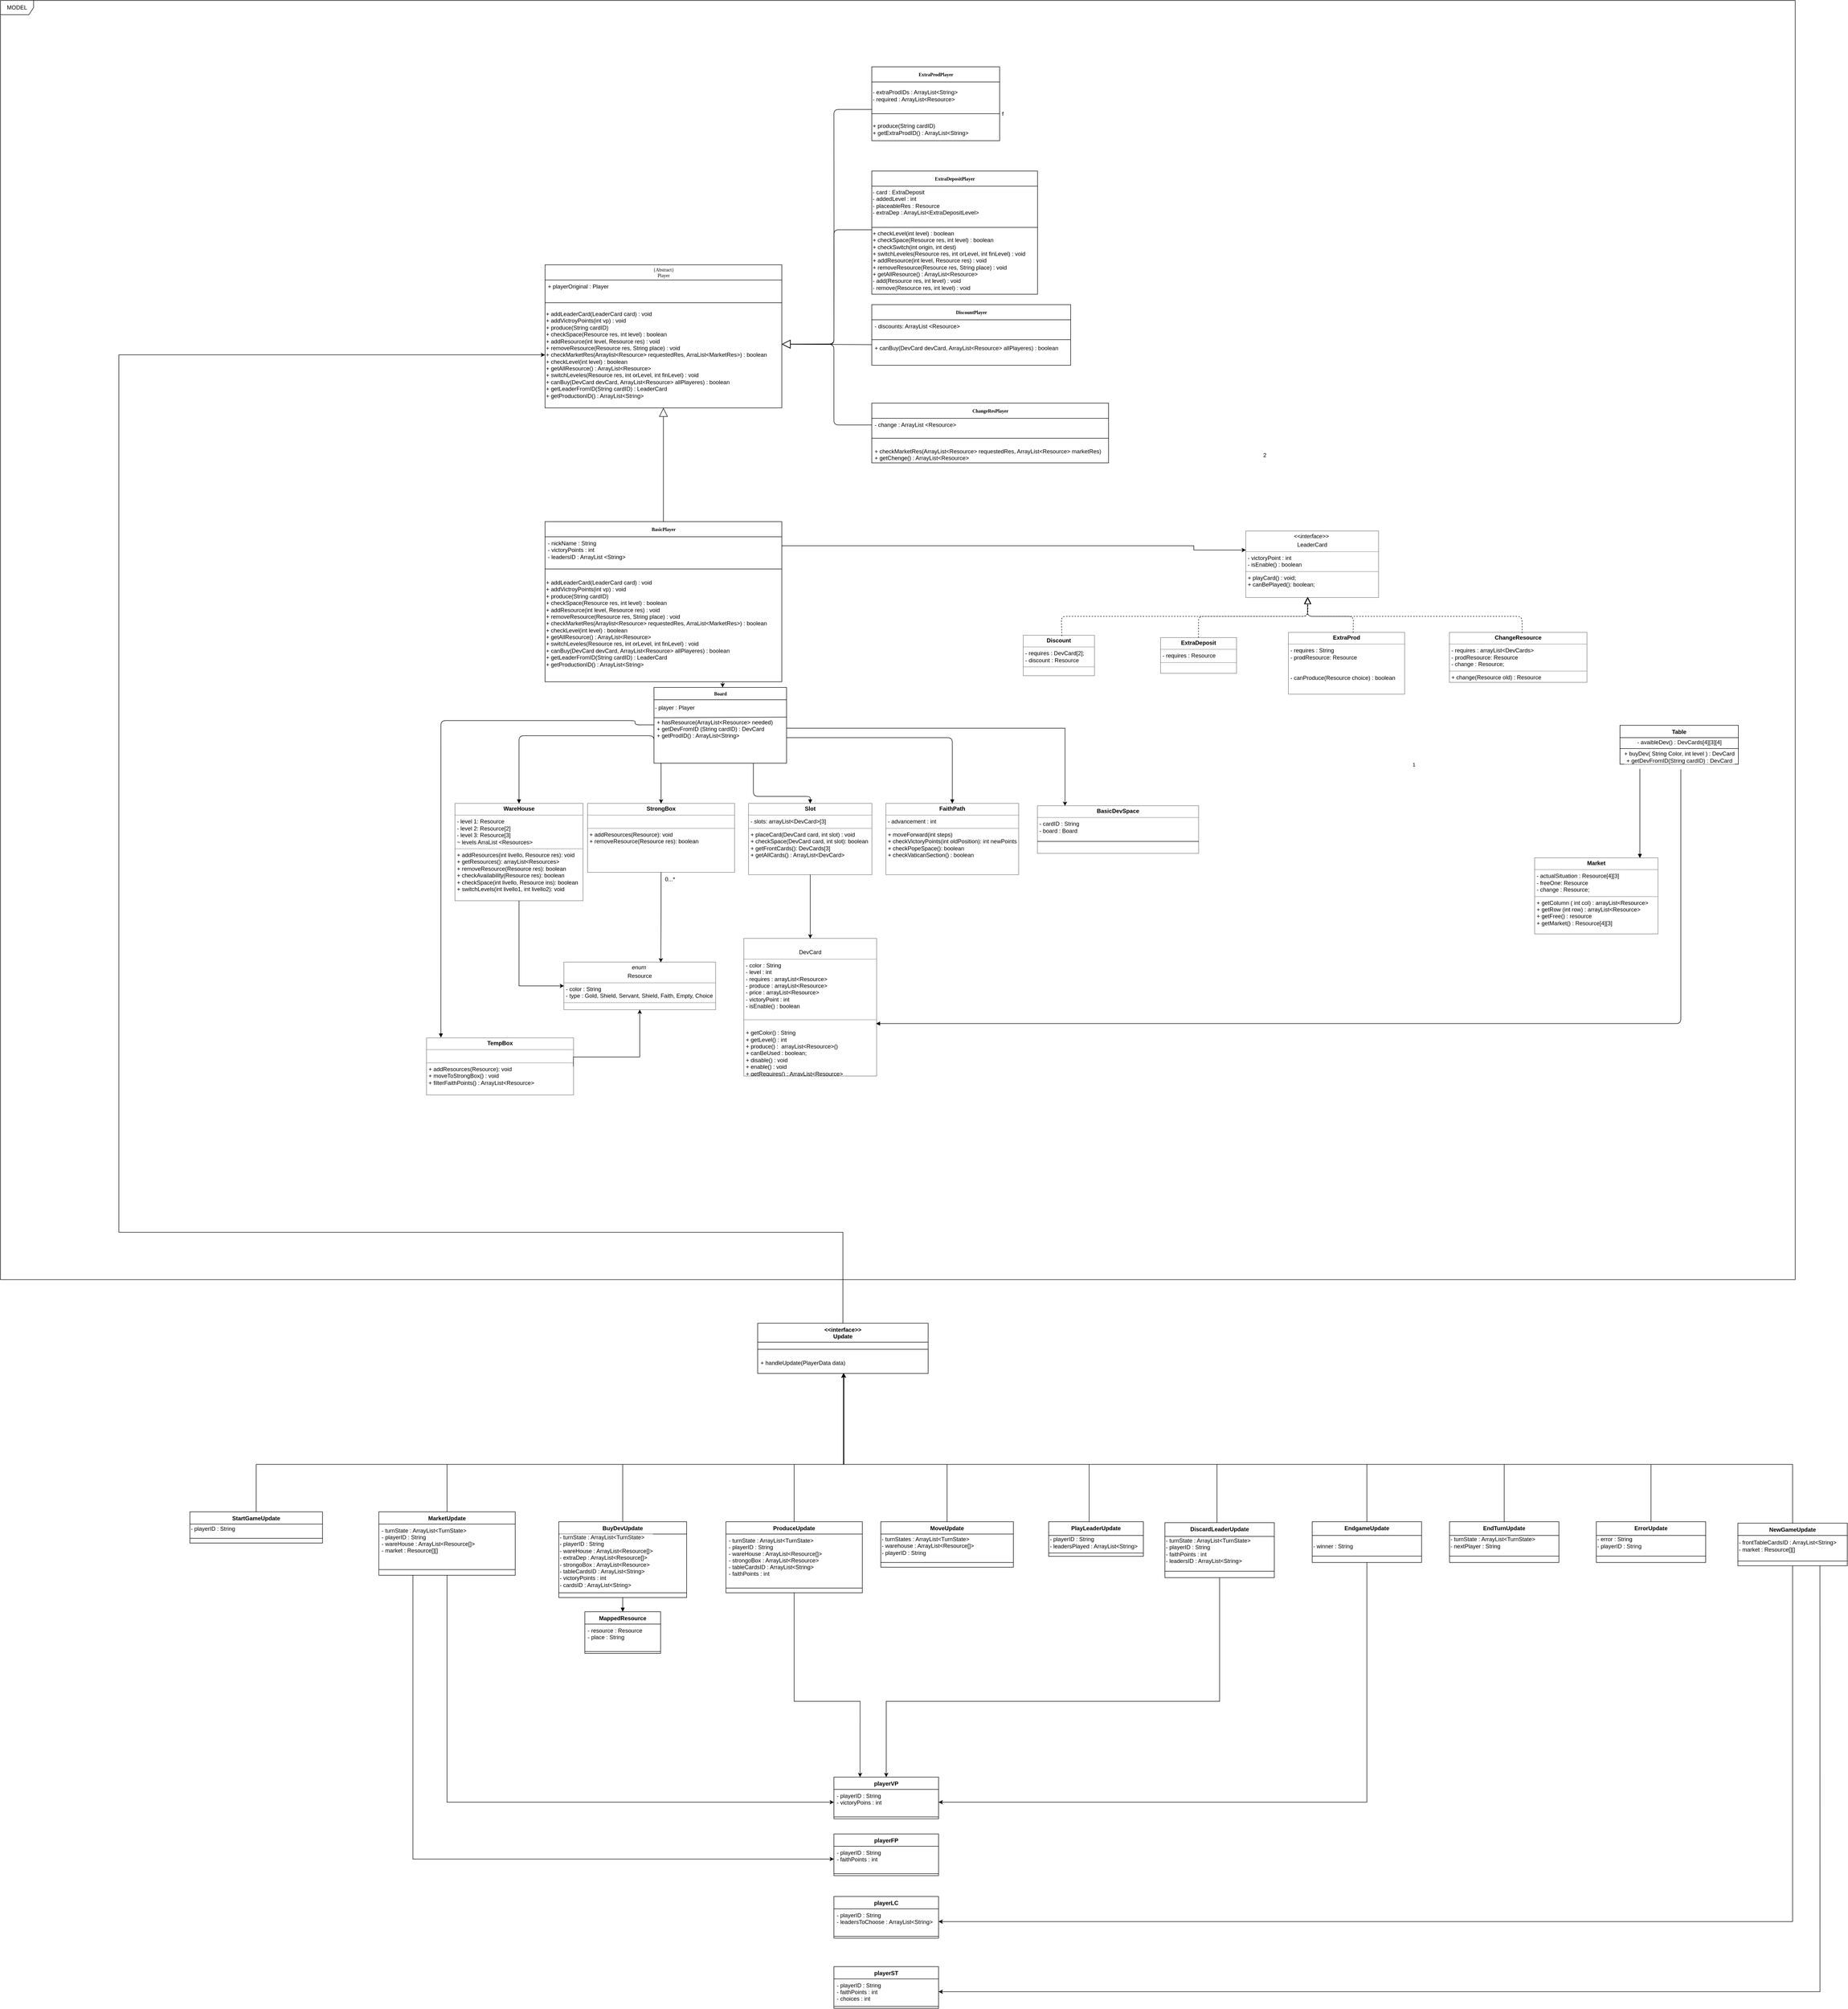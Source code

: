 <mxfile version="14.6.10" type="github">
  <diagram name="Page-1" id="c4acf3e9-155e-7222-9cf6-157b1a14988f">
    <mxGraphModel dx="2646" dy="1745" grid="1" gridSize="10" guides="1" tooltips="1" connect="1" arrows="1" fold="1" page="1" pageScale="1" pageWidth="850" pageHeight="1100" background="#FFFFFF" math="0" shadow="0">
      <root>
        <mxCell id="0" />
        <mxCell id="1" parent="0" />
        <mxCell id="2" value="MODEL" style="shape=umlFrame;whiteSpace=wrap;html=1;width=70;height=30;fillColor=#FFFFFF;labelBackgroundColor=#FFFFFF;" parent="1" vertex="1">
          <mxGeometry x="-1350" y="-790" width="3790" height="2700" as="geometry" />
        </mxCell>
        <mxCell id="kKySkyt4rWCCK8jObTBy-1" style="edgeStyle=orthogonalEdgeStyle;rounded=0;orthogonalLoop=1;jettySize=auto;html=1;exitX=1;exitY=0.5;exitDx=0;exitDy=0;entryX=0;entryY=0.286;entryDx=0;entryDy=0;entryPerimeter=0;labelBackgroundColor=#FFFFFF;fillColor=none;" parent="1" source="17acba5748e5396b-21" target="Tt4_UZsse2JY--aP2vom-9" edge="1">
          <mxGeometry relative="1" as="geometry">
            <mxPoint x="1250" y="370" as="targetPoint" />
            <Array as="points">
              <mxPoint x="1170" y="361" />
              <mxPoint x="1170" y="370" />
            </Array>
          </mxGeometry>
        </mxCell>
        <mxCell id="17acba5748e5396b-20" value="{Abstract}&lt;br&gt;Player" style="swimlane;html=1;fontStyle=0;childLayout=stackLayout;horizontal=1;startSize=32;fillColor=none;horizontalStack=0;resizeParent=1;resizeLast=0;collapsible=1;marginBottom=0;swimlaneFillColor=#ffffff;rounded=0;shadow=0;comic=0;labelBackgroundColor=#FFFFFF;strokeWidth=1;fontFamily=Verdana;fontSize=10;align=center;" parent="1" vertex="1">
          <mxGeometry x="-200" y="-232" width="500" height="302" as="geometry" />
        </mxCell>
        <mxCell id="tSDiauI4BHr5IlE3H6ec-18" value="+ playerOriginal : Player" style="text;html=1;strokeColor=none;fillColor=none;align=left;verticalAlign=top;spacingLeft=4;spacingRight=4;whiteSpace=wrap;overflow=hidden;rotatable=0;points=[[0,0.5],[1,0.5]];portConstraint=eastwest;labelBackgroundColor=#FFFFFF;" parent="17acba5748e5396b-20" vertex="1">
          <mxGeometry y="32" width="500" height="28" as="geometry" />
        </mxCell>
        <mxCell id="Tt4_UZsse2JY--aP2vom-36" value="" style="line;strokeWidth=1;fillColor=none;align=left;verticalAlign=middle;spacingTop=-1;spacingLeft=3;spacingRight=3;rotatable=0;labelPosition=right;points=[];portConstraint=eastwest;labelBackgroundColor=#FFFFFF;" parent="17acba5748e5396b-20" vertex="1">
          <mxGeometry y="60" width="500" height="40" as="geometry" />
        </mxCell>
        <mxCell id="J_sTyP8ABnYzC_URSm-T-1" value="+ addLeaderCard(LeaderCard card) : void&lt;br&gt;+ addVictroyPoints(int vp) : void&lt;br&gt;+ produce(String cardID)&lt;br&gt;+ checkSpace(Resource res, int level) : boolean&lt;br&gt;+ addResource(int level, Resource res) : void&lt;br&gt;+ removeResource(Resource res, String place) : void&lt;br&gt;+ checkMarketRes(Arraylist&amp;lt;Resource&amp;gt; requestedRes, ArraList&amp;lt;MarketRes&amp;gt;) : boolean&lt;br&gt;+ checkLevel(int level) : boolean&lt;br&gt;+ getAllResource() : ArrayList&amp;lt;Resource&amp;gt;&lt;br&gt;+ switchLeveles(Resource res, int orLevel, int finLevel) : void&lt;br&gt;+ canBuy(DevCard devCard, ArrayList&amp;lt;Resource&amp;gt; allPlayeres) : boolean&lt;br&gt;+ getLeaderFromID(String cardID) : LeaderCard&lt;br&gt;+ getProductionID() : ArrayList&amp;lt;String&amp;gt;&lt;br&gt;" style="text;html=1;strokeColor=none;fillColor=none;align=left;verticalAlign=middle;whiteSpace=wrap;rounded=0;labelBackgroundColor=#FFFFFF;" parent="17acba5748e5396b-20" vertex="1">
          <mxGeometry y="100" width="500" height="180" as="geometry" />
        </mxCell>
        <mxCell id="8uedm5YtxWgwwN68aBkR-3" style="edgeStyle=orthogonalEdgeStyle;rounded=0;orthogonalLoop=1;jettySize=auto;html=1;exitX=1;exitY=0.443;exitDx=0;exitDy=0;exitPerimeter=0;labelBackgroundColor=#FFFFFF;fillColor=none;" parent="1" source="J_sTyP8ABnYzC_URSm-T-20" target="Tt4_UZsse2JY--aP2vom-49" edge="1">
          <mxGeometry relative="1" as="geometry">
            <Array as="points">
              <mxPoint x="898" y="746" />
            </Array>
            <mxPoint x="897.66" y="979.35" as="targetPoint" />
          </mxGeometry>
        </mxCell>
        <mxCell id="J_sTyP8ABnYzC_URSm-T-11" style="edgeStyle=orthogonalEdgeStyle;rounded=0;orthogonalLoop=1;jettySize=auto;html=1;labelBackgroundColor=#FFFFFF;fillColor=none;" parent="1" target="RtRzZt0xqBWtNR3uWcVC-19" edge="1">
          <mxGeometry relative="1" as="geometry">
            <mxPoint x="45" y="796" as="sourcePoint" />
            <Array as="points">
              <mxPoint x="45" y="796" />
            </Array>
          </mxGeometry>
        </mxCell>
        <mxCell id="5d2195bd80daf111-5" value="&lt;b&gt;Board&lt;/b&gt;" style="swimlane;html=1;fontStyle=0;childLayout=stackLayout;horizontal=1;startSize=26;fillColor=none;horizontalStack=0;resizeParent=1;resizeLast=0;collapsible=1;marginBottom=0;swimlaneFillColor=#ffffff;rounded=0;shadow=0;comic=0;labelBackgroundColor=#FFFFFF;strokeWidth=1;fontFamily=Verdana;fontSize=10;align=center;" parent="1" vertex="1">
          <mxGeometry x="30" y="660" width="280" height="160" as="geometry" />
        </mxCell>
        <mxCell id="J_sTyP8ABnYzC_URSm-T-12" value="- player : Player" style="text;html=1;strokeColor=none;fillColor=none;align=left;verticalAlign=middle;whiteSpace=wrap;rounded=0;labelBackgroundColor=#FFFFFF;" parent="5d2195bd80daf111-5" vertex="1">
          <mxGeometry y="26" width="280" height="34" as="geometry" />
        </mxCell>
        <mxCell id="J_sTyP8ABnYzC_URSm-T-20" value="+ hasResource(ArrayList&lt;Resource&gt; needed)&#xa;+ getDevFromID (String cardID) : DevCard&#xa;+ getProdID() : ArrayList&lt;String&gt;&#xa;" style="text;strokeColor=none;fillColor=none;align=left;verticalAlign=top;spacingLeft=4;spacingRight=4;overflow=hidden;rotatable=0;points=[[0,0.5],[1,0.5]];portConstraint=eastwest;labelBackgroundColor=#FFFFFF;" parent="5d2195bd80daf111-5" vertex="1">
          <mxGeometry y="60" width="280" height="70" as="geometry" />
        </mxCell>
        <mxCell id="J_sTyP8ABnYzC_URSm-T-14" value="" style="endArrow=none;html=1;exitX=0;exitY=0.056;exitDx=0;exitDy=0;exitPerimeter=0;entryX=1.002;entryY=0.037;entryDx=0;entryDy=0;entryPerimeter=0;labelBackgroundColor=#FFFFFF;fillColor=none;" parent="5d2195bd80daf111-5" source="J_sTyP8ABnYzC_URSm-T-20" target="J_sTyP8ABnYzC_URSm-T-20" edge="1">
          <mxGeometry width="50" height="50" relative="1" as="geometry">
            <mxPoint x="-40" y="90" as="sourcePoint" />
            <mxPoint x="270" y="50" as="targetPoint" />
            <Array as="points" />
          </mxGeometry>
        </mxCell>
        <mxCell id="5d2195bd80daf111-12" value="&lt;p style=&quot;margin: 0px ; margin-top: 4px ; text-align: center&quot;&gt;&lt;i&gt;enum&amp;nbsp;&lt;/i&gt;&lt;/p&gt;&lt;p style=&quot;margin: 0px ; margin-top: 4px ; text-align: center&quot;&gt;Resource&lt;/p&gt;&lt;hr size=&quot;1&quot;&gt;&lt;p style=&quot;margin: 0px ; margin-left: 4px&quot;&gt;- color : String&lt;br&gt;- type : Gold, Shield, Servant, Shield, Faith, Empty, Choice&lt;/p&gt;&lt;hr size=&quot;1&quot;&gt;&lt;p style=&quot;margin: 0px ; margin-left: 4px&quot;&gt;&lt;br&gt;&lt;/p&gt;" style="verticalAlign=top;align=left;overflow=fill;fontSize=12;fontFamily=Helvetica;html=1;rounded=0;shadow=0;comic=0;labelBackgroundColor=#FFFFFF;strokeWidth=1;fillColor=none;" parent="1" vertex="1">
          <mxGeometry x="-160" y="1240" width="320" height="100" as="geometry" />
        </mxCell>
        <mxCell id="RtRzZt0xqBWtNR3uWcVC-22" style="edgeStyle=orthogonalEdgeStyle;rounded=0;orthogonalLoop=1;jettySize=auto;html=1;entryX=0.639;entryY=0.004;entryDx=0;entryDy=0;entryPerimeter=0;labelBackgroundColor=#FFFFFF;fillColor=none;" parent="1" source="RtRzZt0xqBWtNR3uWcVC-19" target="5d2195bd80daf111-12" edge="1">
          <mxGeometry relative="1" as="geometry" />
        </mxCell>
        <mxCell id="RtRzZt0xqBWtNR3uWcVC-19" value="&lt;p style=&quot;margin: 0px ; margin-top: 4px ; text-align: center&quot;&gt;&lt;b&gt;StrongBox&lt;/b&gt;&lt;/p&gt;&lt;hr size=&quot;1&quot;&gt;&lt;p style=&quot;margin: 0px ; margin-left: 4px&quot;&gt;&lt;br&gt;&lt;/p&gt;&lt;hr size=&quot;1&quot;&gt;&lt;p style=&quot;margin: 0px ; margin-left: 4px&quot;&gt;+ addResources(Resource): void&lt;/p&gt;&lt;p style=&quot;margin: 0px ; margin-left: 4px&quot;&gt;+ removeResource(Resource res): boolean&lt;/p&gt;" style="verticalAlign=top;align=left;overflow=fill;fontSize=12;fontFamily=Helvetica;html=1;rounded=0;shadow=0;comic=0;labelBackgroundColor=#FFFFFF;strokeWidth=1;fillColor=none;" parent="1" vertex="1">
          <mxGeometry x="-110" y="905" width="310" height="145" as="geometry" />
        </mxCell>
        <mxCell id="RtRzZt0xqBWtNR3uWcVC-25" style="edgeStyle=orthogonalEdgeStyle;rounded=0;orthogonalLoop=1;jettySize=auto;html=1;labelBackgroundColor=#FFFFFF;fillColor=none;" parent="1" source="RtRzZt0xqBWtNR3uWcVC-20" target="5d2195bd80daf111-12" edge="1">
          <mxGeometry relative="1" as="geometry">
            <Array as="points">
              <mxPoint x="-255" y="1190" />
              <mxPoint x="-255" y="1190" />
            </Array>
          </mxGeometry>
        </mxCell>
        <mxCell id="RtRzZt0xqBWtNR3uWcVC-20" value="&lt;p style=&quot;margin: 0px ; margin-top: 4px ; text-align: center&quot;&gt;&lt;b&gt;WareHouse&lt;/b&gt;&lt;/p&gt;&lt;hr size=&quot;1&quot;&gt;&lt;p style=&quot;margin: 0px ; margin-left: 4px&quot;&gt;- level 1: Resource&lt;/p&gt;&lt;p style=&quot;margin: 0px ; margin-left: 4px&quot;&gt;- level 2: Resource[2]&lt;/p&gt;&lt;p style=&quot;margin: 0px ; margin-left: 4px&quot;&gt;- level 3: Resource[3]&lt;/p&gt;&lt;p style=&quot;margin: 0px ; margin-left: 4px&quot;&gt;~ levels ArraList &amp;lt;Resources&amp;gt;&lt;/p&gt;&lt;hr size=&quot;1&quot;&gt;&lt;p style=&quot;margin: 0px ; margin-left: 4px&quot;&gt;+ addResources(int livello, Resource res): void&lt;/p&gt;&lt;p style=&quot;margin: 0px ; margin-left: 4px&quot;&gt;+ getResources(): arrayList&amp;lt;Resources&amp;gt;&lt;/p&gt;&lt;p style=&quot;margin: 0px ; margin-left: 4px&quot;&gt;+ removeResource(Resource res): boolean&lt;/p&gt;&lt;p style=&quot;margin: 0px ; margin-left: 4px&quot;&gt;+ checkAvailability(Resource res): boolean&lt;/p&gt;&lt;p style=&quot;margin: 0px ; margin-left: 4px&quot;&gt;+ checkSpace(int livello, Resource ins): boolean&lt;/p&gt;&lt;p style=&quot;margin: 0px ; margin-left: 4px&quot;&gt;+ switchLevels(int livello1, int livello2): void&lt;/p&gt;" style="verticalAlign=top;align=left;overflow=fill;fontSize=12;fontFamily=Helvetica;html=1;rounded=0;shadow=0;comic=0;labelBackgroundColor=#FFFFFF;strokeWidth=1;fillColor=none;" parent="1" vertex="1">
          <mxGeometry x="-390" y="905" width="270" height="205" as="geometry" />
        </mxCell>
        <mxCell id="Tt4_UZsse2JY--aP2vom-6" style="edgeStyle=orthogonalEdgeStyle;rounded=0;orthogonalLoop=1;jettySize=auto;html=1;labelBackgroundColor=#FFFFFF;fillColor=none;" parent="1" source="RtRzZt0xqBWtNR3uWcVC-28" target="Tt4_UZsse2JY--aP2vom-1" edge="1">
          <mxGeometry relative="1" as="geometry" />
        </mxCell>
        <mxCell id="RtRzZt0xqBWtNR3uWcVC-28" value="&lt;p style=&quot;margin: 0px ; margin-top: 4px ; text-align: center&quot;&gt;&lt;b&gt;Slot&lt;/b&gt;&lt;/p&gt;&lt;hr size=&quot;1&quot;&gt;&lt;p style=&quot;margin: 0px ; margin-left: 4px&quot;&gt;- slots: arrayList&amp;lt;DevCard&amp;gt;[3]&lt;/p&gt;&lt;hr size=&quot;1&quot;&gt;&lt;p style=&quot;margin: 0px ; margin-left: 4px&quot;&gt;+ placeCard(DevCard card, int slot) : void&lt;/p&gt;&lt;p style=&quot;margin: 0px ; margin-left: 4px&quot;&gt;+ checkSpace(DevCard card, int slot): boolean&lt;/p&gt;&lt;p style=&quot;margin: 0px ; margin-left: 4px&quot;&gt;+ getFrontCards(): DevCards[3]&lt;/p&gt;&lt;p style=&quot;margin: 0px ; margin-left: 4px&quot;&gt;+ getAllCards() : ArrayList&amp;lt;DevCard&amp;gt;&amp;nbsp;&lt;/p&gt;" style="verticalAlign=top;align=left;overflow=fill;fontSize=12;fontFamily=Helvetica;html=1;rounded=0;shadow=0;comic=0;labelBackgroundColor=#FFFFFF;strokeWidth=1;fillColor=none;" parent="1" vertex="1">
          <mxGeometry x="230" y="905" width="260" height="150" as="geometry" />
        </mxCell>
        <mxCell id="RtRzZt0xqBWtNR3uWcVC-29" value="&lt;p style=&quot;margin: 0px ; margin-top: 4px ; text-align: center&quot;&gt;&lt;b&gt;FaithPath&lt;/b&gt;&lt;/p&gt;&lt;hr size=&quot;1&quot;&gt;&lt;p style=&quot;margin: 0px ; margin-left: 4px&quot;&gt;- advancement : int&lt;/p&gt;&lt;hr size=&quot;1&quot;&gt;&lt;p style=&quot;margin: 0px ; margin-left: 4px&quot;&gt;+ moveForward(int steps)&lt;/p&gt;&lt;p style=&quot;margin: 0px ; margin-left: 4px&quot;&gt;+ checkVictoryPoints(int oldPosition): int newPoints&lt;/p&gt;&lt;p style=&quot;margin: 0px ; margin-left: 4px&quot;&gt;+ checkPopeSpace(): boolean&lt;/p&gt;&lt;p style=&quot;margin: 0px ; margin-left: 4px&quot;&gt;+ checkVaticanSection() : boolean&lt;/p&gt;" style="verticalAlign=top;align=left;overflow=fill;fontSize=12;fontFamily=Helvetica;html=1;rounded=0;shadow=0;comic=0;labelBackgroundColor=#FFFFFF;strokeWidth=1;fillColor=none;" parent="1" vertex="1">
          <mxGeometry x="520" y="905" width="280" height="150" as="geometry" />
        </mxCell>
        <mxCell id="Tt4_UZsse2JY--aP2vom-1" value="&lt;p style=&quot;margin: 0px ; margin-top: 4px ; text-align: center&quot;&gt;&lt;br&gt;&lt;/p&gt;&lt;p style=&quot;margin: 0px ; margin-top: 4px ; text-align: center&quot;&gt;DevCard&lt;/p&gt;&lt;hr size=&quot;1&quot;&gt;&lt;p style=&quot;margin: 0px ; margin-left: 4px&quot;&gt;- color : String&lt;br&gt;- level : int&amp;nbsp;&lt;/p&gt;&lt;p style=&quot;margin: 0px ; margin-left: 4px&quot;&gt;- requires : arrayList&amp;lt;Resource&amp;gt;&lt;/p&gt;&lt;p style=&quot;margin: 0px ; margin-left: 4px&quot;&gt;- produce : arrayList&amp;lt;Resource&amp;gt;&amp;nbsp;&lt;/p&gt;&lt;p style=&quot;margin: 0px ; margin-left: 4px&quot;&gt;- price : arrayList&amp;lt;Resource&amp;gt;&lt;/p&gt;&lt;p style=&quot;margin: 0px ; margin-left: 4px&quot;&gt;- victoryPoint : int&lt;/p&gt;&lt;p style=&quot;margin: 0px ; margin-left: 4px&quot;&gt;- isEnable() : boolean&lt;/p&gt;&lt;p style=&quot;margin: 0px ; margin-left: 4px&quot;&gt;&lt;br&gt;&lt;/p&gt;&lt;hr size=&quot;1&quot;&gt;&lt;p style=&quot;margin: 0px ; margin-left: 4px&quot;&gt;&amp;nbsp;&lt;/p&gt;&lt;p style=&quot;margin: 0px ; margin-left: 4px&quot;&gt;+ getColor() : String&lt;/p&gt;&lt;p style=&quot;margin: 0px ; margin-left: 4px&quot;&gt;+ getLevel() : int&amp;nbsp;&lt;/p&gt;&lt;p style=&quot;margin: 0px ; margin-left: 4px&quot;&gt;+ produce() : &amp;nbsp;arrayList&amp;lt;Resource&amp;gt;()&lt;/p&gt;&lt;p style=&quot;margin: 0px ; margin-left: 4px&quot;&gt;+ canBeUsed : boolean;&lt;/p&gt;&lt;p style=&quot;margin: 0px ; margin-left: 4px&quot;&gt;+ disable() : void&lt;/p&gt;&lt;p style=&quot;margin: 0px ; margin-left: 4px&quot;&gt;+ enable() : void&lt;/p&gt;&lt;p style=&quot;margin: 0px ; margin-left: 4px&quot;&gt;+ getRequires() : ArrayList&amp;lt;Resource&amp;gt;&lt;/p&gt;&lt;p style=&quot;margin: 0px ; margin-left: 4px&quot;&gt;&lt;br&gt;&lt;/p&gt;&lt;p style=&quot;margin: 0px ; margin-left: 4px&quot;&gt;&lt;br&gt;&lt;/p&gt;" style="verticalAlign=top;align=left;overflow=fill;fontSize=12;fontFamily=Helvetica;html=1;rounded=0;shadow=0;comic=0;labelBackgroundColor=#FFFFFF;strokeWidth=1;fillColor=none;" parent="1" vertex="1">
          <mxGeometry x="220" y="1190" width="280" height="290" as="geometry" />
        </mxCell>
        <mxCell id="Tt4_UZsse2JY--aP2vom-9" value="&lt;p style=&quot;margin: 0px ; margin-top: 4px ; text-align: center&quot;&gt;&lt;i&gt;&amp;lt;&amp;lt;interface&amp;gt;&amp;gt;&amp;nbsp;&lt;/i&gt;&lt;/p&gt;&lt;p style=&quot;margin: 0px ; margin-top: 4px ; text-align: center&quot;&gt;LeaderCard&lt;/p&gt;&lt;hr size=&quot;1&quot;&gt;&lt;p style=&quot;margin: 0px ; margin-left: 4px&quot;&gt;- victoryPoint : int&lt;br&gt;&lt;/p&gt;&lt;p style=&quot;margin: 0px ; margin-left: 4px&quot;&gt;- isEnable() : boolean&lt;/p&gt;&lt;hr size=&quot;1&quot;&gt;&lt;p style=&quot;margin: 0px ; margin-left: 4px&quot;&gt;+ playCard() : void;&lt;br&gt;&lt;/p&gt;&lt;p style=&quot;margin: 0px ; margin-left: 4px&quot;&gt;+ canBePlayed(): boolean;&lt;/p&gt;" style="verticalAlign=top;align=left;overflow=fill;fontSize=12;fontFamily=Helvetica;html=1;rounded=0;shadow=0;comic=0;labelBackgroundColor=#FFFFFF;strokeWidth=1;fillColor=none;" parent="1" vertex="1">
          <mxGeometry x="1280" y="330" width="280" height="140" as="geometry" />
        </mxCell>
        <mxCell id="Tt4_UZsse2JY--aP2vom-10" value="&lt;p style=&quot;margin: 0px ; margin-top: 4px ; text-align: center&quot;&gt;&lt;b&gt;Discount&lt;/b&gt;&lt;/p&gt;&lt;hr size=&quot;1&quot;&gt;&lt;p style=&quot;margin: 0px ; margin-left: 4px&quot;&gt;- requires : DevCard[2];&lt;/p&gt;&lt;p style=&quot;margin: 0px ; margin-left: 4px&quot;&gt;- discount : Resource&lt;/p&gt;&lt;hr size=&quot;1&quot;&gt;&lt;p style=&quot;margin: 0px ; margin-left: 4px&quot;&gt;&lt;br&gt;&lt;/p&gt;" style="verticalAlign=top;align=left;overflow=fill;fontSize=12;fontFamily=Helvetica;html=1;rounded=0;shadow=0;comic=0;labelBackgroundColor=#FFFFFF;strokeWidth=1;fillColor=none;" parent="1" vertex="1">
          <mxGeometry x="810" y="550" width="150" height="85" as="geometry" />
        </mxCell>
        <mxCell id="Tt4_UZsse2JY--aP2vom-15" value="2" style="text;html=1;strokeColor=none;fillColor=none;align=center;verticalAlign=middle;whiteSpace=wrap;rounded=0;labelBackgroundColor=#FFFFFF;" parent="1" vertex="1">
          <mxGeometry x="1300" y="160" width="40" height="20" as="geometry" />
        </mxCell>
        <mxCell id="Tt4_UZsse2JY--aP2vom-23" value="&lt;p style=&quot;margin: 0px ; margin-top: 4px ; text-align: center&quot;&gt;&lt;b&gt;ExtraDeposit&lt;/b&gt;&lt;/p&gt;&lt;hr size=&quot;1&quot;&gt;&lt;p style=&quot;margin: 0px ; margin-left: 4px&quot;&gt;- requires : Resource&lt;/p&gt;&lt;hr size=&quot;1&quot;&gt;&lt;p style=&quot;margin: 0px ; margin-left: 4px&quot;&gt;&lt;br&gt;&lt;/p&gt;" style="verticalAlign=top;align=left;overflow=fill;fontSize=12;fontFamily=Helvetica;html=1;rounded=0;shadow=0;comic=0;labelBackgroundColor=#FFFFFF;strokeWidth=1;fillColor=none;" parent="1" vertex="1">
          <mxGeometry x="1100" y="555" width="160" height="75" as="geometry" />
        </mxCell>
        <mxCell id="Tt4_UZsse2JY--aP2vom-26" value="" style="endArrow=block;dashed=1;endFill=0;endSize=12;html=1;exitX=0.543;exitY=0.02;exitDx=0;exitDy=0;exitPerimeter=0;entryX=0.468;entryY=0.997;entryDx=0;entryDy=0;entryPerimeter=0;labelBackgroundColor=#FFFFFF;fillColor=none;" parent="1" source="Tt4_UZsse2JY--aP2vom-10" target="Tt4_UZsse2JY--aP2vom-9" edge="1">
          <mxGeometry width="160" relative="1" as="geometry">
            <mxPoint x="1040" y="560" as="sourcePoint" />
            <mxPoint x="1200" y="560" as="targetPoint" />
            <Array as="points">
              <mxPoint x="890" y="510" />
              <mxPoint x="1411" y="510" />
            </Array>
          </mxGeometry>
        </mxCell>
        <mxCell id="Tt4_UZsse2JY--aP2vom-28" value="" style="endArrow=block;dashed=1;endFill=0;endSize=12;html=1;entryX=0.464;entryY=0.997;entryDx=0;entryDy=0;entryPerimeter=0;labelBackgroundColor=#FFFFFF;fillColor=none;" parent="1" source="Tt4_UZsse2JY--aP2vom-23" target="Tt4_UZsse2JY--aP2vom-9" edge="1">
          <mxGeometry width="160" relative="1" as="geometry">
            <mxPoint x="1050.32" y="626.7" as="sourcePoint" />
            <mxPoint x="1410" y="450" as="targetPoint" />
            <Array as="points">
              <mxPoint x="1180" y="510" />
              <mxPoint x="1410" y="510" />
            </Array>
          </mxGeometry>
        </mxCell>
        <mxCell id="Tt4_UZsse2JY--aP2vom-29" value="&lt;p style=&quot;margin: 0px ; margin-top: 4px ; text-align: center&quot;&gt;&lt;b&gt;ExtraProd&lt;/b&gt;&lt;/p&gt;&lt;hr size=&quot;1&quot;&gt;&lt;p style=&quot;margin: 0px ; margin-left: 4px&quot;&gt;- requires : String&lt;/p&gt;&lt;p style=&quot;margin: 0px ; margin-left: 4px&quot;&gt;- prodResource: Resource&lt;/p&gt;&lt;p style=&quot;margin: 0px ; margin-left: 4px&quot;&gt;&lt;br&gt;&lt;/p&gt;&lt;p style=&quot;margin: 0px ; margin-left: 4px&quot;&gt;&lt;br&gt;&lt;/p&gt;&lt;p style=&quot;margin: 0px ; margin-left: 4px&quot;&gt;- canProduce(Resource choice) : boolean&lt;/p&gt;" style="verticalAlign=top;align=left;overflow=fill;fontSize=12;fontFamily=Helvetica;html=1;rounded=0;shadow=0;comic=0;labelBackgroundColor=#FFFFFF;strokeWidth=1;fillColor=none;" parent="1" vertex="1">
          <mxGeometry x="1370" y="544" width="245" height="130" as="geometry" />
        </mxCell>
        <mxCell id="Tt4_UZsse2JY--aP2vom-31" value="" style="endArrow=block;dashed=1;endFill=0;endSize=12;html=1;exitX=0.557;exitY=0.005;exitDx=0;exitDy=0;exitPerimeter=0;entryX=0.467;entryY=0.995;entryDx=0;entryDy=0;entryPerimeter=0;labelBackgroundColor=#FFFFFF;fillColor=none;" parent="1" source="Tt4_UZsse2JY--aP2vom-29" target="Tt4_UZsse2JY--aP2vom-9" edge="1">
          <mxGeometry width="160" relative="1" as="geometry">
            <mxPoint x="1340" y="625" as="sourcePoint" />
            <mxPoint x="1410" y="460" as="targetPoint" />
            <Array as="points">
              <mxPoint x="1507" y="510" />
              <mxPoint x="1410" y="510" />
            </Array>
          </mxGeometry>
        </mxCell>
        <mxCell id="Tt4_UZsse2JY--aP2vom-32" value="&lt;p style=&quot;margin: 0px ; margin-top: 4px ; text-align: center&quot;&gt;&lt;b&gt;ChangeResource&lt;/b&gt;&lt;/p&gt;&lt;hr size=&quot;1&quot;&gt;&lt;p style=&quot;margin: 0px ; margin-left: 4px&quot;&gt;- requires : arrayList&amp;lt;DevCards&amp;gt;&lt;/p&gt;&lt;p style=&quot;margin: 0px ; margin-left: 4px&quot;&gt;- prodResource: Resource&lt;/p&gt;&lt;p style=&quot;margin: 0px ; margin-left: 4px&quot;&gt;- change : Resource;&lt;/p&gt;&lt;hr size=&quot;1&quot;&gt;&lt;p style=&quot;margin: 0px ; margin-left: 4px&quot;&gt;+ change(Resource old) : Resource&lt;/p&gt;" style="verticalAlign=top;align=left;overflow=fill;fontSize=12;fontFamily=Helvetica;html=1;rounded=0;shadow=0;comic=0;labelBackgroundColor=#FFFFFF;strokeWidth=1;fillColor=none;" parent="1" vertex="1">
          <mxGeometry x="1710" y="544" width="290" height="105" as="geometry" />
        </mxCell>
        <mxCell id="Tt4_UZsse2JY--aP2vom-33" value="" style="endArrow=block;dashed=1;endFill=0;endSize=12;html=1;exitX=0.529;exitY=0.012;exitDx=0;exitDy=0;exitPerimeter=0;entryX=0.465;entryY=0.995;entryDx=0;entryDy=0;entryPerimeter=0;labelBackgroundColor=#FFFFFF;fillColor=none;" parent="1" source="Tt4_UZsse2JY--aP2vom-32" target="Tt4_UZsse2JY--aP2vom-9" edge="1">
          <mxGeometry width="160" relative="1" as="geometry">
            <mxPoint x="1631.53" y="615.005" as="sourcePoint" />
            <mxPoint x="1410" y="450" as="targetPoint" />
            <Array as="points">
              <mxPoint x="1863" y="510" />
              <mxPoint x="1550" y="510" />
              <mxPoint x="1410" y="510" />
            </Array>
          </mxGeometry>
        </mxCell>
        <mxCell id="Tt4_UZsse2JY--aP2vom-41" value="" style="endArrow=block;endFill=1;html=1;edgeStyle=orthogonalEdgeStyle;align=left;verticalAlign=top;entryX=0.5;entryY=0;entryDx=0;entryDy=0;labelBackgroundColor=#FFFFFF;fillColor=none;" parent="1" source="J_sTyP8ABnYzC_URSm-T-20" target="RtRzZt0xqBWtNR3uWcVC-29" edge="1">
          <mxGeometry x="-0.854" y="-15" relative="1" as="geometry">
            <mxPoint x="360" y="840" as="sourcePoint" />
            <mxPoint x="410" y="825" as="targetPoint" />
            <mxPoint as="offset" />
            <Array as="points">
              <mxPoint x="660" y="766" />
            </Array>
          </mxGeometry>
        </mxCell>
        <mxCell id="Tt4_UZsse2JY--aP2vom-63" value="1" style="edgeLabel;resizable=0;html=1;align=left;verticalAlign=bottom;labelBackgroundColor=#FFFFFF;fillColor=none;" parent="Tt4_UZsse2JY--aP2vom-41" connectable="0" vertex="1">
          <mxGeometry x="-1" relative="1" as="geometry">
            <mxPoint x="1320" y="65" as="offset" />
          </mxGeometry>
        </mxCell>
        <mxCell id="Tt4_UZsse2JY--aP2vom-43" value="" style="endArrow=block;endFill=1;html=1;edgeStyle=orthogonalEdgeStyle;align=left;verticalAlign=top;entryX=0.5;entryY=0;entryDx=0;entryDy=0;exitX=0;exitY=0.75;exitDx=0;exitDy=0;labelBackgroundColor=#FFFFFF;fillColor=none;" parent="1" source="5d2195bd80daf111-5" target="RtRzZt0xqBWtNR3uWcVC-20" edge="1">
          <mxGeometry x="-0.854" y="-15" relative="1" as="geometry">
            <mxPoint x="-60" y="840" as="sourcePoint" />
            <mxPoint x="300" y="895" as="targetPoint" />
            <Array as="points">
              <mxPoint x="-255" y="762" />
            </Array>
            <mxPoint as="offset" />
          </mxGeometry>
        </mxCell>
        <mxCell id="Tt4_UZsse2JY--aP2vom-45" value="" style="endArrow=block;endFill=1;html=1;edgeStyle=orthogonalEdgeStyle;align=left;verticalAlign=top;exitX=0.75;exitY=1;exitDx=0;exitDy=0;labelBackgroundColor=#FFFFFF;fillColor=none;" parent="1" source="5d2195bd80daf111-5" target="RtRzZt0xqBWtNR3uWcVC-28" edge="1">
          <mxGeometry x="-0.854" y="-15" relative="1" as="geometry">
            <mxPoint x="340" y="870" as="sourcePoint" />
            <mxPoint x="590" y="915" as="targetPoint" />
            <mxPoint as="offset" />
            <Array as="points">
              <mxPoint x="240" y="890" />
              <mxPoint x="360" y="890" />
            </Array>
          </mxGeometry>
        </mxCell>
        <mxCell id="Tt4_UZsse2JY--aP2vom-49" value="&lt;p style=&quot;margin: 0px ; margin-top: 4px ; text-align: center&quot;&gt;&lt;b&gt;BasicDevSpace&lt;/b&gt;&lt;br&gt;&lt;/p&gt;&lt;hr size=&quot;1&quot;&gt;&lt;p style=&quot;margin: 0px ; margin-left: 4px&quot;&gt;- cardID : String&lt;/p&gt;&lt;p style=&quot;margin: 0px ; margin-left: 4px&quot;&gt;- board : Board&lt;/p&gt;&lt;p style=&quot;margin: 0px ; margin-left: 4px&quot;&gt;&lt;br&gt;&lt;/p&gt;&lt;p style=&quot;margin: 0px ; margin-left: 4px&quot;&gt;&lt;br&gt;&lt;/p&gt;&lt;p style=&quot;margin: 0px ; margin-left: 4px&quot;&gt;&lt;br&gt;&lt;/p&gt;&lt;p style=&quot;margin: 0px ; margin-left: 4px&quot;&gt;&lt;br&gt;&lt;/p&gt;" style="verticalAlign=top;align=left;overflow=fill;fontSize=12;fontFamily=Helvetica;html=1;rounded=0;shadow=0;comic=0;labelBackgroundColor=#FFFFFF;strokeWidth=1;fillColor=none;" parent="1" vertex="1">
          <mxGeometry x="840" y="910" width="340" height="100" as="geometry" />
        </mxCell>
        <mxCell id="Tt4_UZsse2JY--aP2vom-53" value="Table" style="swimlane;fontStyle=1;align=center;verticalAlign=top;childLayout=stackLayout;horizontal=1;startSize=26;horizontalStack=0;resizeParent=1;resizeParentMax=0;resizeLast=0;collapsible=1;marginBottom=0;labelBackgroundColor=#FFFFFF;fillColor=none;" parent="1" vertex="1">
          <mxGeometry x="2070" y="740" width="250" height="82" as="geometry" />
        </mxCell>
        <mxCell id="Tt4_UZsse2JY--aP2vom-68" value="- avaibleDev() : DevCards[4][3][4]" style="text;html=1;align=center;verticalAlign=middle;resizable=0;points=[];autosize=1;labelBackgroundColor=#FFFFFF;fillColor=none;" parent="Tt4_UZsse2JY--aP2vom-53" vertex="1">
          <mxGeometry y="26" width="250" height="20" as="geometry" />
        </mxCell>
        <mxCell id="Tt4_UZsse2JY--aP2vom-55" value="" style="line;strokeWidth=1;fillColor=none;align=left;verticalAlign=middle;spacingTop=-1;spacingLeft=3;spacingRight=3;rotatable=0;labelPosition=right;points=[];portConstraint=eastwest;labelBackgroundColor=#FFFFFF;" parent="Tt4_UZsse2JY--aP2vom-53" vertex="1">
          <mxGeometry y="46" width="250" height="6" as="geometry" />
        </mxCell>
        <mxCell id="Tt4_UZsse2JY--aP2vom-65" value="+ buyDev( String Color, int level ) : DevCard&lt;br&gt;+ getDevFromID(String cardID) : DevCard" style="text;html=1;align=center;verticalAlign=middle;resizable=0;points=[];autosize=1;labelBackgroundColor=#FFFFFF;fillColor=none;" parent="Tt4_UZsse2JY--aP2vom-53" vertex="1">
          <mxGeometry y="52" width="250" height="30" as="geometry" />
        </mxCell>
        <mxCell id="Tt4_UZsse2JY--aP2vom-64" value="&lt;p style=&quot;margin: 0px ; margin-top: 4px ; text-align: center&quot;&gt;&lt;b&gt;Market&lt;/b&gt;&lt;/p&gt;&lt;hr size=&quot;1&quot;&gt;&lt;p style=&quot;margin: 0px ; margin-left: 4px&quot;&gt;- actualSituation : Resource[4][3]&amp;nbsp;&lt;/p&gt;&lt;p style=&quot;margin: 0px ; margin-left: 4px&quot;&gt;- freeOne: Resource&lt;/p&gt;&lt;p style=&quot;margin: 0px ; margin-left: 4px&quot;&gt;- change : Resource;&lt;/p&gt;&lt;hr size=&quot;1&quot;&gt;&lt;p style=&quot;margin: 0px ; margin-left: 4px&quot;&gt;+ getColumn ( int col) : arrayList&amp;lt;Resource&amp;gt;&amp;nbsp;&lt;/p&gt;&lt;p style=&quot;margin: 0px ; margin-left: 4px&quot;&gt;+ getRow (int row) : arrayList&amp;lt;Resource&amp;gt;&lt;/p&gt;&lt;p style=&quot;margin: 0px ; margin-left: 4px&quot;&gt;+ getFree() : resource&lt;/p&gt;&lt;p style=&quot;margin: 0px ; margin-left: 4px&quot;&gt;+ getMarket() : Resource[4][3]&lt;/p&gt;" style="verticalAlign=top;align=left;overflow=fill;fontSize=12;fontFamily=Helvetica;html=1;rounded=0;shadow=0;comic=0;labelBackgroundColor=#FFFFFF;strokeWidth=1;fillColor=none;" parent="1" vertex="1">
          <mxGeometry x="1890" y="1020" width="260" height="160" as="geometry" />
        </mxCell>
        <mxCell id="Tt4_UZsse2JY--aP2vom-74" value="" style="endArrow=block;endFill=1;html=1;edgeStyle=orthogonalEdgeStyle;align=left;verticalAlign=top;exitX=0.514;exitY=1.05;exitDx=0;exitDy=0;exitPerimeter=0;entryX=0.996;entryY=0.619;entryDx=0;entryDy=0;entryPerimeter=0;labelBackgroundColor=#FFFFFF;fillColor=none;" parent="1" target="Tt4_UZsse2JY--aP2vom-1" edge="1">
          <mxGeometry x="-0.976" y="31" relative="1" as="geometry">
            <mxPoint x="2198.5" y="833" as="sourcePoint" />
            <mxPoint x="910" y="1210" as="targetPoint" />
            <Array as="points">
              <mxPoint x="2199" y="1370" />
            </Array>
            <mxPoint as="offset" />
          </mxGeometry>
        </mxCell>
        <mxCell id="Tt4_UZsse2JY--aP2vom-77" value="" style="endArrow=block;endFill=1;html=1;edgeStyle=orthogonalEdgeStyle;align=left;verticalAlign=top;exitX=0.168;exitY=0.992;exitDx=0;exitDy=0;exitPerimeter=0;labelBackgroundColor=#FFFFFF;fillColor=none;" parent="1" edge="1">
          <mxGeometry x="-0.76" y="30" relative="1" as="geometry">
            <mxPoint x="2112.0" y="831.84" as="sourcePoint" />
            <mxPoint x="2112" y="1020" as="targetPoint" />
            <Array as="points">
              <mxPoint x="2112" y="1020" />
            </Array>
            <mxPoint as="offset" />
          </mxGeometry>
        </mxCell>
        <mxCell id="Tt4_UZsse2JY--aP2vom-84" value="&lt;p style=&quot;margin: 0px ; margin-top: 4px ; text-align: center&quot;&gt;&lt;b&gt;TempBox&lt;/b&gt;&lt;/p&gt;&lt;hr size=&quot;1&quot;&gt;&lt;p style=&quot;margin: 0px ; margin-left: 4px&quot;&gt;&lt;br&gt;&lt;/p&gt;&lt;hr size=&quot;1&quot;&gt;&lt;p style=&quot;margin: 0px ; margin-left: 4px&quot;&gt;+ addResources(Resource): void&lt;/p&gt;&lt;p style=&quot;margin: 0px ; margin-left: 4px&quot;&gt;+ moveToStrongBox() : void&lt;/p&gt;&lt;p style=&quot;margin: 0px ; margin-left: 4px&quot;&gt;+ filterFaithPoints() : ArrayList&amp;lt;Resource&amp;gt;&lt;/p&gt;" style="verticalAlign=top;align=left;overflow=fill;fontSize=12;fontFamily=Helvetica;html=1;rounded=0;shadow=0;comic=0;labelBackgroundColor=#FFFFFF;strokeWidth=1;fillColor=none;" parent="1" vertex="1">
          <mxGeometry x="-450" y="1400" width="310" height="120" as="geometry" />
        </mxCell>
        <mxCell id="Tt4_UZsse2JY--aP2vom-85" value="" style="endArrow=block;endFill=1;html=1;edgeStyle=orthogonalEdgeStyle;align=left;verticalAlign=top;entryX=0.097;entryY=-0.008;entryDx=0;entryDy=0;entryPerimeter=0;exitX=0.002;exitY=0.271;exitDx=0;exitDy=0;exitPerimeter=0;labelBackgroundColor=#FFFFFF;fillColor=none;" parent="1" source="J_sTyP8ABnYzC_URSm-T-20" target="Tt4_UZsse2JY--aP2vom-84" edge="1">
          <mxGeometry x="-0.854" y="-15" relative="1" as="geometry">
            <mxPoint x="-10" y="780" as="sourcePoint" />
            <mxPoint x="-254.04" y="915" as="targetPoint" />
            <Array as="points">
              <mxPoint x="-10" y="730" />
              <mxPoint x="-420" y="730" />
            </Array>
            <mxPoint as="offset" />
          </mxGeometry>
        </mxCell>
        <mxCell id="Tt4_UZsse2JY--aP2vom-87" style="edgeStyle=orthogonalEdgeStyle;rounded=0;orthogonalLoop=1;jettySize=auto;html=1;exitX=1;exitY=0.5;exitDx=0;exitDy=0;entryX=0.5;entryY=1;entryDx=0;entryDy=0;labelBackgroundColor=#FFFFFF;fillColor=none;" parent="1" source="Tt4_UZsse2JY--aP2vom-84" target="5d2195bd80daf111-12" edge="1">
          <mxGeometry relative="1" as="geometry">
            <Array as="points">
              <mxPoint y="1440" />
            </Array>
            <mxPoint x="-365" y="1370" as="sourcePoint" />
            <mxPoint x="-330" y="1250" as="targetPoint" />
          </mxGeometry>
        </mxCell>
        <mxCell id="tSDiauI4BHr5IlE3H6ec-12" value="&lt;b&gt;DiscountPlayer&lt;/b&gt;" style="swimlane;html=1;fontStyle=0;childLayout=stackLayout;horizontal=1;startSize=32;fillColor=none;horizontalStack=0;resizeParent=1;resizeLast=0;collapsible=1;marginBottom=0;swimlaneFillColor=#ffffff;rounded=0;shadow=0;comic=0;labelBackgroundColor=#FFFFFF;strokeWidth=1;fontFamily=Verdana;fontSize=10;align=center;" parent="1" vertex="1">
          <mxGeometry x="490" y="-148" width="420" height="128" as="geometry" />
        </mxCell>
        <mxCell id="Tt4_UZsse2JY--aP2vom-22" value="- discounts: ArrayList &amp;lt;Resource&amp;gt;" style="text;html=1;strokeColor=none;fillColor=none;align=left;verticalAlign=top;spacingLeft=4;spacingRight=4;whiteSpace=wrap;overflow=hidden;rotatable=0;points=[[0,0.5],[1,0.5]];portConstraint=eastwest;labelBackgroundColor=#FFFFFF;" parent="tSDiauI4BHr5IlE3H6ec-12" vertex="1">
          <mxGeometry y="32" width="420" height="38" as="geometry" />
        </mxCell>
        <mxCell id="tSDiauI4BHr5IlE3H6ec-13" value="" style="line;strokeWidth=1;fillColor=none;align=left;verticalAlign=middle;spacingTop=-1;spacingLeft=3;spacingRight=3;rotatable=0;labelPosition=right;points=[];portConstraint=eastwest;labelBackgroundColor=#FFFFFF;" parent="tSDiauI4BHr5IlE3H6ec-12" vertex="1">
          <mxGeometry y="70" width="420" height="8" as="geometry" />
        </mxCell>
        <mxCell id="tSDiauI4BHr5IlE3H6ec-35" value="+&amp;nbsp;canBuy(DevCard devCard, ArrayList&amp;lt;Resource&amp;gt; allPlayeres) : boolean" style="text;html=1;strokeColor=none;fillColor=none;align=left;verticalAlign=top;spacingLeft=4;spacingRight=4;whiteSpace=wrap;overflow=hidden;rotatable=0;points=[[0,0.5],[1,0.5]];portConstraint=eastwest;labelBackgroundColor=#FFFFFF;" parent="tSDiauI4BHr5IlE3H6ec-12" vertex="1">
          <mxGeometry y="78" width="420" height="32" as="geometry" />
        </mxCell>
        <mxCell id="tSDiauI4BHr5IlE3H6ec-14" value="&lt;b&gt;ExtraDepositPlayer&lt;/b&gt;" style="swimlane;html=1;fontStyle=0;childLayout=stackLayout;horizontal=1;startSize=32;fillColor=none;horizontalStack=0;resizeParent=1;resizeLast=0;collapsible=1;marginBottom=0;swimlaneFillColor=#ffffff;rounded=0;shadow=0;comic=0;labelBackgroundColor=#FFFFFF;strokeWidth=1;fontFamily=Verdana;fontSize=10;align=center;" parent="1" vertex="1">
          <mxGeometry x="490" y="-430" width="350" height="260" as="geometry" />
        </mxCell>
        <mxCell id="J_sTyP8ABnYzC_URSm-T-3" value="- card : ExtraDeposit&lt;br&gt;- addedLevel : int&amp;nbsp;&lt;br&gt;- placeableRes : Resource&lt;br&gt;- extraDep : ArrayList&amp;lt;ExtraDepositLevel&amp;gt;" style="text;html=1;strokeColor=none;fillColor=none;align=left;verticalAlign=middle;whiteSpace=wrap;rounded=0;labelBackgroundColor=#FFFFFF;" parent="tSDiauI4BHr5IlE3H6ec-14" vertex="1">
          <mxGeometry y="32" width="350" height="68" as="geometry" />
        </mxCell>
        <mxCell id="tSDiauI4BHr5IlE3H6ec-15" value="" style="line;strokeWidth=1;fillColor=none;align=left;verticalAlign=middle;spacingTop=-1;spacingLeft=3;spacingRight=3;rotatable=0;labelPosition=right;points=[];portConstraint=eastwest;labelBackgroundColor=#FFFFFF;" parent="tSDiauI4BHr5IlE3H6ec-14" vertex="1">
          <mxGeometry y="100" width="350" height="38" as="geometry" />
        </mxCell>
        <mxCell id="J_sTyP8ABnYzC_URSm-T-5" value="+ checkLevel(int level) : boolean&lt;br&gt;+ checkSpace(Resource res, int level) : boolean&lt;br&gt;+ checkSwitch(int&amp;nbsp;origin,&amp;nbsp;int&amp;nbsp;dest)&lt;br&gt;+ switchLeveles(Resource res, int orLevel, int finLevel) : void&lt;br&gt;+ addResource(int level, Resource res) : void&lt;br&gt;+ removeResource(Resource res, String place) : void&lt;br&gt;+ getAllResource() : ArrayList&amp;lt;Resource&amp;gt;&lt;br&gt;- add(Resource res, int level) : void&lt;br&gt;- remove(Resource res, int level) : void" style="text;html=1;strokeColor=none;fillColor=none;align=left;verticalAlign=middle;whiteSpace=wrap;rounded=0;labelBackgroundColor=#FFFFFF;" parent="tSDiauI4BHr5IlE3H6ec-14" vertex="1">
          <mxGeometry y="138" width="350" height="102" as="geometry" />
        </mxCell>
        <mxCell id="tSDiauI4BHr5IlE3H6ec-16" value="&lt;b&gt;ChangeResPlayer&lt;/b&gt;" style="swimlane;html=1;fontStyle=0;childLayout=stackLayout;horizontal=1;startSize=32;fillColor=none;horizontalStack=0;resizeParent=1;resizeLast=0;collapsible=1;marginBottom=0;swimlaneFillColor=#ffffff;rounded=0;shadow=0;comic=0;labelBackgroundColor=#FFFFFF;strokeWidth=1;fontFamily=Verdana;fontSize=10;align=center;" parent="1" vertex="1">
          <mxGeometry x="490" y="60" width="500" height="126" as="geometry" />
        </mxCell>
        <mxCell id="Tt4_UZsse2JY--aP2vom-35" value="- change : ArrayList &amp;lt;Resource&amp;gt;" style="text;html=1;strokeColor=none;fillColor=none;align=left;verticalAlign=top;spacingLeft=4;spacingRight=4;whiteSpace=wrap;overflow=hidden;rotatable=0;points=[[0,0.5],[1,0.5]];portConstraint=eastwest;labelBackgroundColor=#FFFFFF;" parent="tSDiauI4BHr5IlE3H6ec-16" vertex="1">
          <mxGeometry y="32" width="500" height="28" as="geometry" />
        </mxCell>
        <mxCell id="tSDiauI4BHr5IlE3H6ec-17" value="" style="line;strokeWidth=1;fillColor=none;align=left;verticalAlign=middle;spacingTop=-1;spacingLeft=3;spacingRight=3;rotatable=0;labelPosition=right;points=[];portConstraint=eastwest;labelBackgroundColor=#FFFFFF;" parent="tSDiauI4BHr5IlE3H6ec-16" vertex="1">
          <mxGeometry y="60" width="500" height="28" as="geometry" />
        </mxCell>
        <mxCell id="tSDiauI4BHr5IlE3H6ec-37" value="+ checkMarketRes(ArrayList&amp;lt;Resource&amp;gt; requestedRes, ArrayList&amp;lt;Resource&amp;gt; marketRes)&lt;br&gt;+ getChenge() : ArrayList&amp;lt;Resource&amp;gt;" style="text;html=1;strokeColor=none;fillColor=none;align=left;verticalAlign=top;spacingLeft=4;spacingRight=4;whiteSpace=wrap;overflow=hidden;rotatable=0;points=[[0,0.5],[1,0.5]];portConstraint=eastwest;labelBackgroundColor=#FFFFFF;" parent="tSDiauI4BHr5IlE3H6ec-16" vertex="1">
          <mxGeometry y="88" width="500" height="38" as="geometry" />
        </mxCell>
        <mxCell id="tSDiauI4BHr5IlE3H6ec-30" style="edgeStyle=orthogonalEdgeStyle;rounded=0;orthogonalLoop=1;jettySize=auto;html=1;exitX=0.5;exitY=1;exitDx=0;exitDy=0;labelBackgroundColor=#FFFFFF;fillColor=none;" parent="1" source="tSDiauI4BHr5IlE3H6ec-1" target="5d2195bd80daf111-5" edge="1">
          <mxGeometry relative="1" as="geometry">
            <Array as="points">
              <mxPoint x="50" y="640" />
              <mxPoint x="175" y="640" />
            </Array>
            <mxPoint x="61.07" y="490.01" as="sourcePoint" />
          </mxGeometry>
        </mxCell>
        <mxCell id="jK1wx_Sz_6H6Cxe0sjLm-7" value="&lt;b&gt;ExtraProdPlayer&lt;/b&gt;" style="swimlane;html=1;fontStyle=0;childLayout=stackLayout;horizontal=1;startSize=32;fillColor=none;horizontalStack=0;resizeParent=1;resizeLast=0;collapsible=1;marginBottom=0;swimlaneFillColor=#ffffff;rounded=0;shadow=0;comic=0;labelBackgroundColor=#FFFFFF;strokeWidth=1;fontFamily=Verdana;fontSize=10;align=center;" parent="1" vertex="1">
          <mxGeometry x="490" y="-650" width="270" height="156" as="geometry" />
        </mxCell>
        <mxCell id="J_sTyP8ABnYzC_URSm-T-6" value="- extraProdIDs : ArrayList&amp;lt;String&amp;gt;&lt;br&gt;- required : ArrayList&amp;lt;Resource&amp;gt;" style="text;html=1;strokeColor=none;fillColor=none;align=left;verticalAlign=middle;whiteSpace=wrap;rounded=0;labelBackgroundColor=#FFFFFF;" parent="jK1wx_Sz_6H6Cxe0sjLm-7" vertex="1">
          <mxGeometry y="32" width="270" height="58" as="geometry" />
        </mxCell>
        <mxCell id="jK1wx_Sz_6H6Cxe0sjLm-8" value="f" style="line;strokeWidth=1;fillColor=none;align=left;verticalAlign=middle;spacingTop=-1;spacingLeft=3;spacingRight=3;rotatable=0;labelPosition=right;points=[];portConstraint=eastwest;labelBackgroundColor=#FFFFFF;" parent="jK1wx_Sz_6H6Cxe0sjLm-7" vertex="1">
          <mxGeometry y="90" width="270" height="18" as="geometry" />
        </mxCell>
        <mxCell id="J_sTyP8ABnYzC_URSm-T-7" value="+ produce(String cardID)&lt;br&gt;+ getExtraProdID() : ArrayList&amp;lt;String&amp;gt;&lt;br&gt;" style="text;html=1;strokeColor=none;fillColor=none;align=left;verticalAlign=middle;whiteSpace=wrap;rounded=0;labelBackgroundColor=#FFFFFF;" parent="jK1wx_Sz_6H6Cxe0sjLm-7" vertex="1">
          <mxGeometry y="108" width="270" height="48" as="geometry" />
        </mxCell>
        <mxCell id="jK1wx_Sz_6H6Cxe0sjLm-9" value="" style="endArrow=block;endSize=16;endFill=0;html=1;entryX=0.999;entryY=0.396;entryDx=0;entryDy=0;entryPerimeter=0;exitX=0;exitY=0.203;exitDx=0;exitDy=0;exitPerimeter=0;fillColor=none;labelBackgroundColor=#FFFFFF;" parent="1" source="tSDiauI4BHr5IlE3H6ec-35" edge="1">
          <mxGeometry width="160" relative="1" as="geometry">
            <mxPoint x="-500" y="-30" as="sourcePoint" />
            <mxPoint x="299.73" y="-64.68" as="targetPoint" />
            <Array as="points" />
          </mxGeometry>
        </mxCell>
        <mxCell id="jK1wx_Sz_6H6Cxe0sjLm-10" value="" style="endArrow=block;endSize=16;endFill=0;html=1;entryX=0.999;entryY=0.876;entryDx=0;entryDy=0;entryPerimeter=0;fillColor=none;labelBackgroundColor=#FFFFFF;" parent="1" edge="1">
          <mxGeometry width="160" relative="1" as="geometry">
            <mxPoint x="490" y="-306" as="sourcePoint" />
            <mxPoint x="299.73" y="-64.414" as="targetPoint" />
            <Array as="points">
              <mxPoint x="410" y="-306" />
              <mxPoint x="410" y="-226" />
              <mxPoint x="410" y="-64" />
            </Array>
          </mxGeometry>
        </mxCell>
        <mxCell id="jK1wx_Sz_6H6Cxe0sjLm-11" value="" style="endArrow=block;endSize=16;endFill=0;html=1;entryX=1;entryY=0.374;entryDx=0;entryDy=0;entryPerimeter=0;exitX=0;exitY=1;exitDx=0;exitDy=0;fillColor=none;labelBackgroundColor=#FFFFFF;" parent="1" source="J_sTyP8ABnYzC_URSm-T-6" target="J_sTyP8ABnYzC_URSm-T-1" edge="1">
          <mxGeometry width="160" relative="1" as="geometry">
            <mxPoint x="493.24" y="-229.994" as="sourcePoint" />
            <mxPoint x="300.27" y="-65.7" as="targetPoint" />
            <Array as="points">
              <mxPoint x="410" y="-560" />
              <mxPoint x="410.27" y="-230" />
              <mxPoint x="410" y="-65" />
            </Array>
          </mxGeometry>
        </mxCell>
        <mxCell id="jK1wx_Sz_6H6Cxe0sjLm-12" value="" style="endArrow=block;endSize=16;endFill=0;html=1;exitX=0;exitY=0.5;exitDx=0;exitDy=0;entryX=1;entryY=0.375;entryDx=0;entryDy=0;entryPerimeter=0;fillColor=none;labelBackgroundColor=#FFFFFF;" parent="1" source="Tt4_UZsse2JY--aP2vom-35" target="J_sTyP8ABnYzC_URSm-T-1" edge="1">
          <mxGeometry width="160" relative="1" as="geometry">
            <mxPoint x="480.27" y="-63.581" as="sourcePoint" />
            <mxPoint x="300" y="-66" as="targetPoint" />
            <Array as="points">
              <mxPoint x="410" y="106" />
              <mxPoint x="410" y="-64" />
            </Array>
          </mxGeometry>
        </mxCell>
        <mxCell id="jK1wx_Sz_6H6Cxe0sjLm-13" value="" style="endArrow=block;endSize=16;endFill=0;html=1;entryX=0.5;entryY=1;entryDx=0;entryDy=0;labelBackgroundColor=#FFFFFF;fillColor=none;" parent="1" source="tSDiauI4BHr5IlE3H6ec-1" target="17acba5748e5396b-20" edge="1">
          <mxGeometry width="160" relative="1" as="geometry">
            <mxPoint x="165" y="300" as="sourcePoint" />
            <mxPoint x="320" y="350" as="targetPoint" />
          </mxGeometry>
        </mxCell>
        <mxCell id="J_sTyP8ABnYzC_URSm-T-9" value="" style="endArrow=none;html=1;exitX=0;exitY=0.75;exitDx=0;exitDy=0;labelBackgroundColor=#FFFFFF;fillColor=none;" parent="1" source="Tt4_UZsse2JY--aP2vom-49" edge="1">
          <mxGeometry width="50" height="50" relative="1" as="geometry">
            <mxPoint x="950" y="1010" as="sourcePoint" />
            <mxPoint x="1180" y="985" as="targetPoint" />
          </mxGeometry>
        </mxCell>
        <mxCell id="zH7eEooTLA6w7Kah5ZLw-95" style="edgeStyle=orthogonalEdgeStyle;rounded=0;orthogonalLoop=1;jettySize=auto;html=1;entryX=0;entryY=0.5;entryDx=0;entryDy=0;labelBackgroundColor=#FFFFFF;fillColor=none;" parent="1" source="zH7eEooTLA6w7Kah5ZLw-8" target="J_sTyP8ABnYzC_URSm-T-1" edge="1">
          <mxGeometry relative="1" as="geometry">
            <Array as="points">
              <mxPoint x="429" y="1810" />
              <mxPoint x="-1100" y="1810" />
              <mxPoint x="-1100" y="-42" />
            </Array>
          </mxGeometry>
        </mxCell>
        <mxCell id="zH7eEooTLA6w7Kah5ZLw-8" value="&lt;&lt;interface&gt;&gt;&#xa;Update" style="swimlane;fontStyle=1;align=center;verticalAlign=top;childLayout=stackLayout;horizontal=1;startSize=40;horizontalStack=0;resizeParent=1;resizeParentMax=0;resizeLast=0;collapsible=1;marginBottom=0;labelBackgroundColor=#FFFFFF;fillColor=none;" parent="1" vertex="1">
          <mxGeometry x="249" y="2002" width="360" height="106" as="geometry">
            <mxRectangle x="182" y="1730" width="110" height="30" as="alternateBounds" />
          </mxGeometry>
        </mxCell>
        <mxCell id="zH7eEooTLA6w7Kah5ZLw-9" value="" style="line;strokeWidth=1;fillColor=none;align=left;verticalAlign=middle;spacingTop=-1;spacingLeft=3;spacingRight=3;rotatable=0;labelPosition=right;points=[];portConstraint=eastwest;labelBackgroundColor=#FFFFFF;" parent="zH7eEooTLA6w7Kah5ZLw-8" vertex="1">
          <mxGeometry y="40" width="360" height="30" as="geometry" />
        </mxCell>
        <mxCell id="zH7eEooTLA6w7Kah5ZLw-10" value="+ handleUpdate(PlayerData data)" style="text;strokeColor=none;fillColor=none;align=left;verticalAlign=top;spacingLeft=4;spacingRight=4;overflow=hidden;rotatable=0;points=[[0,0.5],[1,0.5]];portConstraint=eastwest;labelBackgroundColor=#FFFFFF;" parent="zH7eEooTLA6w7Kah5ZLw-8" vertex="1">
          <mxGeometry y="70" width="360" height="36" as="geometry" />
        </mxCell>
        <mxCell id="zH7eEooTLA6w7Kah5ZLw-11" style="edgeStyle=orthogonalEdgeStyle;rounded=0;orthogonalLoop=1;jettySize=auto;html=1;entryX=0.505;entryY=1.001;entryDx=0;entryDy=0;entryPerimeter=0;exitX=0.5;exitY=0;exitDx=0;exitDy=0;labelBackgroundColor=#FFFFFF;fillColor=none;" parent="1" source="zH7eEooTLA6w7Kah5ZLw-48" target="zH7eEooTLA6w7Kah5ZLw-10" edge="1">
          <mxGeometry relative="1" as="geometry">
            <Array as="points">
              <mxPoint x="-36" y="2300" />
              <mxPoint x="431" y="2300" />
            </Array>
            <mxPoint x="-437" y="2200" as="targetPoint" />
          </mxGeometry>
        </mxCell>
        <mxCell id="zH7eEooTLA6w7Kah5ZLw-73" style="edgeStyle=orthogonalEdgeStyle;rounded=0;orthogonalLoop=1;jettySize=auto;html=1;entryX=0;entryY=0.5;entryDx=0;entryDy=0;labelBackgroundColor=#FFFFFF;fillColor=none;" parent="1" source="zH7eEooTLA6w7Kah5ZLw-12" target="zH7eEooTLA6w7Kah5ZLw-56" edge="1">
          <mxGeometry relative="1" as="geometry" />
        </mxCell>
        <mxCell id="zH7eEooTLA6w7Kah5ZLw-77" style="edgeStyle=orthogonalEdgeStyle;rounded=0;orthogonalLoop=1;jettySize=auto;html=1;entryX=0;entryY=0.5;entryDx=0;entryDy=0;exitX=0.25;exitY=1;exitDx=0;exitDy=0;labelBackgroundColor=#FFFFFF;fillColor=none;" parent="1" source="zH7eEooTLA6w7Kah5ZLw-12" target="zH7eEooTLA6w7Kah5ZLw-75" edge="1">
          <mxGeometry relative="1" as="geometry" />
        </mxCell>
        <mxCell id="zH7eEooTLA6w7Kah5ZLw-12" value="MarketUpdate" style="swimlane;fontStyle=1;align=center;verticalAlign=top;childLayout=stackLayout;horizontal=1;startSize=26;horizontalStack=0;resizeParent=1;resizeParentMax=0;resizeLast=0;collapsible=1;marginBottom=0;labelBackgroundColor=#FFFFFF;fillColor=none;" parent="1" vertex="1">
          <mxGeometry x="-551" y="2400" width="288" height="134" as="geometry" />
        </mxCell>
        <mxCell id="zH7eEooTLA6w7Kah5ZLw-13" value="- turnState : ArrayList&lt;TurnState&gt; &#xa;- playerID : String&#xa;- wareHouse : ArrayList&lt;Resource[]&gt;&#xa;- market : Resource[][]" style="text;strokeColor=none;fillColor=none;align=left;verticalAlign=top;spacingLeft=4;spacingRight=4;overflow=hidden;rotatable=0;points=[[0,0.5],[1,0.5]];portConstraint=eastwest;labelBackgroundColor=#FFFFFF;" parent="zH7eEooTLA6w7Kah5ZLw-12" vertex="1">
          <mxGeometry y="26" width="288" height="84" as="geometry" />
        </mxCell>
        <mxCell id="zH7eEooTLA6w7Kah5ZLw-14" value="" style="line;strokeWidth=1;fillColor=none;align=left;verticalAlign=middle;spacingTop=-1;spacingLeft=3;spacingRight=3;rotatable=0;labelPosition=right;points=[];portConstraint=eastwest;labelBackgroundColor=#FFFFFF;" parent="zH7eEooTLA6w7Kah5ZLw-12" vertex="1">
          <mxGeometry y="110" width="288" height="24" as="geometry" />
        </mxCell>
        <mxCell id="zH7eEooTLA6w7Kah5ZLw-15" style="edgeStyle=orthogonalEdgeStyle;rounded=0;orthogonalLoop=1;jettySize=auto;html=1;exitX=0.5;exitY=0;exitDx=0;exitDy=0;entryX=0.505;entryY=1.004;entryDx=0;entryDy=0;entryPerimeter=0;labelBackgroundColor=#FFFFFF;fillColor=none;" parent="1" source="zH7eEooTLA6w7Kah5ZLw-12" target="zH7eEooTLA6w7Kah5ZLw-10" edge="1">
          <mxGeometry relative="1" as="geometry">
            <mxPoint x="-1321" y="2270" as="sourcePoint" />
            <mxPoint x="319" y="2140" as="targetPoint" />
            <Array as="points">
              <mxPoint x="-407" y="2300" />
              <mxPoint x="431" y="2300" />
            </Array>
          </mxGeometry>
        </mxCell>
        <mxCell id="zH7eEooTLA6w7Kah5ZLw-16" style="edgeStyle=orthogonalEdgeStyle;rounded=0;orthogonalLoop=1;jettySize=auto;html=1;entryX=0.505;entryY=0.997;entryDx=0;entryDy=0;entryPerimeter=0;exitX=0.5;exitY=0;exitDx=0;exitDy=0;labelBackgroundColor=#FFFFFF;fillColor=none;" parent="1" source="zH7eEooTLA6w7Kah5ZLw-17" target="zH7eEooTLA6w7Kah5ZLw-10" edge="1">
          <mxGeometry relative="1" as="geometry">
            <Array as="points">
              <mxPoint x="649" y="2300" />
              <mxPoint x="431" y="2300" />
            </Array>
            <mxPoint x="-437" y="2196" as="targetPoint" />
          </mxGeometry>
        </mxCell>
        <mxCell id="zH7eEooTLA6w7Kah5ZLw-17" value="MoveUpdate" style="swimlane;fontStyle=1;align=center;verticalAlign=top;childLayout=stackLayout;horizontal=1;startSize=26;horizontalStack=0;resizeParent=1;resizeParentMax=0;resizeLast=0;collapsible=1;marginBottom=0;labelBackgroundColor=#FFFFFF;fillColor=none;" parent="1" vertex="1">
          <mxGeometry x="509" y="2421" width="280" height="96" as="geometry" />
        </mxCell>
        <mxCell id="zH7eEooTLA6w7Kah5ZLw-18" value="- turnStates : ArrayList&amp;lt;TurnState&amp;gt;&lt;br&gt;- warehouse : ArrayList&amp;lt;Resource[]&amp;gt;&lt;br&gt;- playerID : String" style="text;html=1;align=left;verticalAlign=middle;resizable=0;points=[];autosize=1;strokeColor=none;labelBackgroundColor=#FFFFFF;fillColor=none;" parent="zH7eEooTLA6w7Kah5ZLw-17" vertex="1">
          <mxGeometry y="26" width="280" height="50" as="geometry" />
        </mxCell>
        <mxCell id="zH7eEooTLA6w7Kah5ZLw-19" value="" style="line;strokeWidth=1;fillColor=none;align=left;verticalAlign=middle;spacingTop=-1;spacingLeft=3;spacingRight=3;rotatable=0;labelPosition=right;points=[];portConstraint=eastwest;labelBackgroundColor=#FFFFFF;" parent="zH7eEooTLA6w7Kah5ZLw-17" vertex="1">
          <mxGeometry y="76" width="280" height="20" as="geometry" />
        </mxCell>
        <mxCell id="zH7eEooTLA6w7Kah5ZLw-20" style="edgeStyle=orthogonalEdgeStyle;rounded=0;orthogonalLoop=1;jettySize=auto;html=1;entryX=0.505;entryY=0.999;entryDx=0;entryDy=0;entryPerimeter=0;exitX=0.5;exitY=0;exitDx=0;exitDy=0;labelBackgroundColor=#FFFFFF;fillColor=none;" parent="1" source="zH7eEooTLA6w7Kah5ZLw-21" target="zH7eEooTLA6w7Kah5ZLw-10" edge="1">
          <mxGeometry relative="1" as="geometry">
            <Array as="points">
              <mxPoint x="949" y="2300" />
              <mxPoint x="431" y="2300" />
            </Array>
            <mxPoint x="-437" y="2196" as="targetPoint" />
          </mxGeometry>
        </mxCell>
        <mxCell id="zH7eEooTLA6w7Kah5ZLw-21" value="PlayLeaderUpdate" style="swimlane;fontStyle=1;align=center;verticalAlign=top;childLayout=stackLayout;horizontal=1;startSize=29;horizontalStack=0;resizeParent=1;resizeParentMax=0;resizeLast=0;collapsible=1;marginBottom=0;labelBackgroundColor=#FFFFFF;fillColor=none;" parent="1" vertex="1">
          <mxGeometry x="863.5" y="2421" width="200" height="73" as="geometry" />
        </mxCell>
        <mxCell id="zH7eEooTLA6w7Kah5ZLw-22" value="- playerID : String&lt;br&gt;- leadersPlayed : ArrayList&amp;lt;String&amp;gt;" style="text;html=1;align=left;verticalAlign=middle;resizable=0;points=[];autosize=1;strokeColor=none;labelBackgroundColor=#FFFFFF;fillColor=none;" parent="zH7eEooTLA6w7Kah5ZLw-21" vertex="1">
          <mxGeometry y="29" width="200" height="30" as="geometry" />
        </mxCell>
        <mxCell id="zH7eEooTLA6w7Kah5ZLw-23" value="" style="line;strokeWidth=1;fillColor=none;align=left;verticalAlign=middle;spacingTop=-1;spacingLeft=3;spacingRight=3;rotatable=0;labelPosition=right;points=[];portConstraint=eastwest;labelBackgroundColor=#FFFFFF;" parent="zH7eEooTLA6w7Kah5ZLw-21" vertex="1">
          <mxGeometry y="59" width="200" height="14" as="geometry" />
        </mxCell>
        <mxCell id="zH7eEooTLA6w7Kah5ZLw-24" style="edgeStyle=orthogonalEdgeStyle;rounded=0;orthogonalLoop=1;jettySize=auto;html=1;entryX=0.505;entryY=1;entryDx=0;entryDy=0;entryPerimeter=0;exitX=0.5;exitY=0;exitDx=0;exitDy=0;labelBackgroundColor=#FFFFFF;fillColor=none;" parent="1" source="zH7eEooTLA6w7Kah5ZLw-25" target="zH7eEooTLA6w7Kah5ZLw-10" edge="1">
          <mxGeometry relative="1" as="geometry">
            <mxPoint x="-436" y="2207" as="targetPoint" />
            <Array as="points">
              <mxPoint x="1219" y="2300" />
              <mxPoint x="431" y="2300" />
            </Array>
          </mxGeometry>
        </mxCell>
        <mxCell id="zH7eEooTLA6w7Kah5ZLw-59" style="edgeStyle=orthogonalEdgeStyle;rounded=0;orthogonalLoop=1;jettySize=auto;html=1;entryX=0.5;entryY=0;entryDx=0;entryDy=0;labelBackgroundColor=#FFFFFF;fillColor=none;" parent="1" source="zH7eEooTLA6w7Kah5ZLw-25" target="zH7eEooTLA6w7Kah5ZLw-55" edge="1">
          <mxGeometry relative="1" as="geometry">
            <Array as="points">
              <mxPoint x="1225" y="2800" />
              <mxPoint x="521" y="2800" />
            </Array>
          </mxGeometry>
        </mxCell>
        <mxCell id="zH7eEooTLA6w7Kah5ZLw-25" value="DiscardLeaderUpdate" style="swimlane;fontStyle=1;align=center;verticalAlign=top;childLayout=stackLayout;horizontal=1;startSize=29;horizontalStack=0;resizeParent=1;resizeParentMax=0;resizeLast=0;collapsible=1;marginBottom=0;labelBackgroundColor=#FFFFFF;fillColor=none;" parent="1" vertex="1">
          <mxGeometry x="1109" y="2423" width="231" height="116" as="geometry" />
        </mxCell>
        <mxCell id="zH7eEooTLA6w7Kah5ZLw-26" value="&lt;span&gt;- turnState : ArrayList&amp;lt;TurnState&amp;gt;&amp;nbsp;&lt;/span&gt;&lt;br&gt;&lt;span&gt;- playerID : String&lt;/span&gt;&lt;br&gt;&lt;span&gt;- faithPoints : int&lt;/span&gt;&lt;br&gt;&lt;span&gt;- leadersID : ArrayList&amp;lt;String&amp;gt;&lt;/span&gt;" style="text;html=1;align=left;verticalAlign=middle;resizable=0;points=[];autosize=1;strokeColor=none;labelBackgroundColor=#FFFFFF;fillColor=none;" parent="zH7eEooTLA6w7Kah5ZLw-25" vertex="1">
          <mxGeometry y="29" width="231" height="60" as="geometry" />
        </mxCell>
        <mxCell id="zH7eEooTLA6w7Kah5ZLw-27" value="" style="line;strokeWidth=1;fillColor=none;align=left;verticalAlign=middle;spacingTop=-1;spacingLeft=3;spacingRight=3;rotatable=0;labelPosition=right;points=[];portConstraint=eastwest;labelBackgroundColor=#FFFFFF;" parent="zH7eEooTLA6w7Kah5ZLw-25" vertex="1">
          <mxGeometry y="89" width="231" height="27" as="geometry" />
        </mxCell>
        <mxCell id="zH7eEooTLA6w7Kah5ZLw-39" style="edgeStyle=orthogonalEdgeStyle;rounded=0;orthogonalLoop=1;jettySize=auto;html=1;entryX=0.506;entryY=1.002;entryDx=0;entryDy=0;entryPerimeter=0;labelBackgroundColor=#FFFFFF;fillColor=none;" parent="1" source="zH7eEooTLA6w7Kah5ZLw-40" target="zH7eEooTLA6w7Kah5ZLw-10" edge="1">
          <mxGeometry relative="1" as="geometry">
            <mxPoint x="-438" y="2220" as="targetPoint" />
            <Array as="points">
              <mxPoint x="326" y="2300" />
              <mxPoint x="431" y="2300" />
            </Array>
          </mxGeometry>
        </mxCell>
        <mxCell id="zH7eEooTLA6w7Kah5ZLw-90" style="edgeStyle=orthogonalEdgeStyle;rounded=0;orthogonalLoop=1;jettySize=auto;html=1;entryX=0.25;entryY=0;entryDx=0;entryDy=0;labelBackgroundColor=#FFFFFF;fillColor=none;" parent="1" source="zH7eEooTLA6w7Kah5ZLw-40" target="zH7eEooTLA6w7Kah5ZLw-55" edge="1">
          <mxGeometry relative="1" as="geometry">
            <Array as="points">
              <mxPoint x="326" y="2800" />
              <mxPoint x="465" y="2800" />
            </Array>
          </mxGeometry>
        </mxCell>
        <mxCell id="zH7eEooTLA6w7Kah5ZLw-40" value="ProduceUpdate" style="swimlane;fontStyle=1;align=center;verticalAlign=top;childLayout=stackLayout;horizontal=1;startSize=26;horizontalStack=0;resizeParent=1;resizeParentMax=0;resizeLast=0;collapsible=1;marginBottom=0;labelBackgroundColor=#FFFFFF;fillColor=none;" parent="1" vertex="1">
          <mxGeometry x="182" y="2421" width="288" height="150" as="geometry" />
        </mxCell>
        <mxCell id="zH7eEooTLA6w7Kah5ZLw-41" value="- turnState : ArrayList&lt;TurnState&gt; &#xa;- playerID : String&#xa;- wareHouse : ArrayList&lt;Resource[]&gt;&#xa;- strongoBox : ArrayList&lt;Resource&gt;&#xa;- tableCardsID : ArrayList&lt;String&gt;&#xa;- faithPoints : int" style="text;strokeColor=none;fillColor=none;align=left;verticalAlign=top;spacingLeft=4;spacingRight=4;overflow=hidden;rotatable=0;points=[[0,0.5],[1,0.5]];portConstraint=eastwest;labelBackgroundColor=#FFFFFF;" parent="zH7eEooTLA6w7Kah5ZLw-40" vertex="1">
          <mxGeometry y="26" width="288" height="104" as="geometry" />
        </mxCell>
        <mxCell id="zH7eEooTLA6w7Kah5ZLw-42" value="" style="line;strokeWidth=1;fillColor=none;align=left;verticalAlign=middle;spacingTop=-1;spacingLeft=3;spacingRight=3;rotatable=0;labelPosition=right;points=[];portConstraint=eastwest;labelBackgroundColor=#FFFFFF;" parent="zH7eEooTLA6w7Kah5ZLw-40" vertex="1">
          <mxGeometry y="130" width="288" height="20" as="geometry" />
        </mxCell>
        <mxCell id="zH7eEooTLA6w7Kah5ZLw-48" value="BuyDevUpdate&#xa;" style="swimlane;fontStyle=1;align=center;verticalAlign=top;childLayout=stackLayout;horizontal=1;startSize=26;horizontalStack=0;resizeParent=1;resizeParentMax=0;resizeLast=0;collapsible=1;marginBottom=0;labelBackgroundColor=#FFFFFF;fillColor=none;" parent="1" vertex="1">
          <mxGeometry x="-171" y="2421" width="270" height="160" as="geometry" />
        </mxCell>
        <mxCell id="zH7eEooTLA6w7Kah5ZLw-49" value="- turnState : ArrayList&amp;lt;TurnState&amp;gt;&amp;nbsp;&lt;br&gt;- playerID : String&lt;br&gt;- wareHouse : ArrayList&amp;lt;Resource[]&amp;gt;&lt;br&gt;- extraDep : ArrayList&amp;lt;Resource[]&amp;gt;&lt;br&gt;- strongoBox : ArrayList&amp;lt;Resource&amp;gt;&lt;br&gt;- tableCardsID : ArrayList&amp;lt;String&amp;gt;&lt;br&gt;- victoryPoints : int&lt;br&gt;- cardsID : ArrayList&amp;lt;String&amp;gt;" style="text;html=1;strokeColor=none;fillColor=none;align=left;verticalAlign=middle;whiteSpace=wrap;rounded=0;labelBackgroundColor=#FFFFFF;" parent="zH7eEooTLA6w7Kah5ZLw-48" vertex="1">
          <mxGeometry y="26" width="270" height="114" as="geometry" />
        </mxCell>
        <mxCell id="zH7eEooTLA6w7Kah5ZLw-50" value="" style="line;strokeWidth=1;fillColor=none;align=left;verticalAlign=middle;spacingTop=-1;spacingLeft=3;spacingRight=3;rotatable=0;labelPosition=right;points=[];portConstraint=eastwest;labelBackgroundColor=#FFFFFF;" parent="zH7eEooTLA6w7Kah5ZLw-48" vertex="1">
          <mxGeometry y="140" width="270" height="20" as="geometry" />
        </mxCell>
        <mxCell id="zH7eEooTLA6w7Kah5ZLw-51" value="MappedResource" style="swimlane;fontStyle=1;align=center;verticalAlign=top;childLayout=stackLayout;horizontal=1;startSize=26;horizontalStack=0;resizeParent=1;resizeParentMax=0;resizeLast=0;collapsible=1;marginBottom=0;labelBackgroundColor=#FFFFFF;fillColor=none;" parent="1" vertex="1">
          <mxGeometry x="-116" y="2611" width="160" height="88" as="geometry" />
        </mxCell>
        <mxCell id="zH7eEooTLA6w7Kah5ZLw-52" value="- resource : Resource&#xa;- place : String" style="text;strokeColor=none;fillColor=none;align=left;verticalAlign=top;spacingLeft=4;spacingRight=4;overflow=hidden;rotatable=0;points=[[0,0.5],[1,0.5]];portConstraint=eastwest;labelBackgroundColor=#FFFFFF;" parent="zH7eEooTLA6w7Kah5ZLw-51" vertex="1">
          <mxGeometry y="26" width="160" height="54" as="geometry" />
        </mxCell>
        <mxCell id="zH7eEooTLA6w7Kah5ZLw-53" value="" style="line;strokeWidth=1;fillColor=none;align=left;verticalAlign=middle;spacingTop=-1;spacingLeft=3;spacingRight=3;rotatable=0;labelPosition=right;points=[];portConstraint=eastwest;labelBackgroundColor=#FFFFFF;" parent="zH7eEooTLA6w7Kah5ZLw-51" vertex="1">
          <mxGeometry y="80" width="160" height="8" as="geometry" />
        </mxCell>
        <mxCell id="zH7eEooTLA6w7Kah5ZLw-54" value="" style="html=1;verticalAlign=bottom;endArrow=block;exitX=0.5;exitY=1;exitDx=0;exitDy=0;entryX=0.5;entryY=0;entryDx=0;entryDy=0;labelBackgroundColor=#FFFFFF;fillColor=none;" parent="1" source="zH7eEooTLA6w7Kah5ZLw-48" target="zH7eEooTLA6w7Kah5ZLw-51" edge="1">
          <mxGeometry width="80" relative="1" as="geometry">
            <mxPoint x="-151" y="2675" as="sourcePoint" />
            <mxPoint x="-71" y="2675" as="targetPoint" />
          </mxGeometry>
        </mxCell>
        <mxCell id="zH7eEooTLA6w7Kah5ZLw-55" value="playerVP" style="swimlane;fontStyle=1;align=center;verticalAlign=top;childLayout=stackLayout;horizontal=1;startSize=26;horizontalStack=0;resizeParent=1;resizeParentMax=0;resizeLast=0;collapsible=1;marginBottom=0;labelBackgroundColor=#FFFFFF;fillColor=none;" parent="1" vertex="1">
          <mxGeometry x="410" y="2960" width="221" height="88" as="geometry" />
        </mxCell>
        <mxCell id="zH7eEooTLA6w7Kah5ZLw-56" value="- playerID : String&#xa;- victoryPoins : int" style="text;strokeColor=none;fillColor=none;align=left;verticalAlign=top;spacingLeft=4;spacingRight=4;overflow=hidden;rotatable=0;points=[[0,0.5],[1,0.5]];portConstraint=eastwest;labelBackgroundColor=#FFFFFF;" parent="zH7eEooTLA6w7Kah5ZLw-55" vertex="1">
          <mxGeometry y="26" width="221" height="54" as="geometry" />
        </mxCell>
        <mxCell id="zH7eEooTLA6w7Kah5ZLw-57" value="" style="line;strokeWidth=1;fillColor=none;align=left;verticalAlign=middle;spacingTop=-1;spacingLeft=3;spacingRight=3;rotatable=0;labelPosition=right;points=[];portConstraint=eastwest;labelBackgroundColor=#FFFFFF;" parent="zH7eEooTLA6w7Kah5ZLw-55" vertex="1">
          <mxGeometry y="80" width="221" height="8" as="geometry" />
        </mxCell>
        <mxCell id="zH7eEooTLA6w7Kah5ZLw-63" style="edgeStyle=orthogonalEdgeStyle;rounded=0;orthogonalLoop=1;jettySize=auto;html=1;labelBackgroundColor=#FFFFFF;fillColor=none;" parent="1" source="zH7eEooTLA6w7Kah5ZLw-60" target="zH7eEooTLA6w7Kah5ZLw-56" edge="1">
          <mxGeometry relative="1" as="geometry" />
        </mxCell>
        <mxCell id="zH7eEooTLA6w7Kah5ZLw-64" style="edgeStyle=orthogonalEdgeStyle;rounded=0;orthogonalLoop=1;jettySize=auto;html=1;entryX=0.506;entryY=1;entryDx=0;entryDy=0;entryPerimeter=0;labelBackgroundColor=#FFFFFF;fillColor=none;" parent="1" source="zH7eEooTLA6w7Kah5ZLw-60" target="zH7eEooTLA6w7Kah5ZLw-10" edge="1">
          <mxGeometry relative="1" as="geometry">
            <mxPoint x="430" y="2140" as="targetPoint" />
            <Array as="points">
              <mxPoint x="1536" y="2300" />
              <mxPoint x="431" y="2300" />
              <mxPoint x="431" y="2160" />
              <mxPoint x="431" y="2160" />
            </Array>
          </mxGeometry>
        </mxCell>
        <mxCell id="zH7eEooTLA6w7Kah5ZLw-60" value="EndgameUpdate" style="swimlane;fontStyle=1;align=center;verticalAlign=top;childLayout=stackLayout;horizontal=1;startSize=29;horizontalStack=0;resizeParent=1;resizeParentMax=0;resizeLast=0;collapsible=1;marginBottom=0;labelBackgroundColor=#FFFFFF;fillColor=none;" parent="1" vertex="1">
          <mxGeometry x="1420" y="2421" width="231" height="86" as="geometry" />
        </mxCell>
        <mxCell id="zH7eEooTLA6w7Kah5ZLw-61" value="&lt;br&gt;&lt;span&gt;- winner : String&lt;/span&gt;" style="text;html=1;align=left;verticalAlign=middle;resizable=0;points=[];autosize=1;strokeColor=none;labelBackgroundColor=#FFFFFF;fillColor=none;" parent="zH7eEooTLA6w7Kah5ZLw-60" vertex="1">
          <mxGeometry y="29" width="231" height="30" as="geometry" />
        </mxCell>
        <mxCell id="zH7eEooTLA6w7Kah5ZLw-62" value="" style="line;strokeWidth=1;fillColor=none;align=left;verticalAlign=middle;spacingTop=-1;spacingLeft=3;spacingRight=3;rotatable=0;labelPosition=right;points=[];portConstraint=eastwest;labelBackgroundColor=#FFFFFF;" parent="zH7eEooTLA6w7Kah5ZLw-60" vertex="1">
          <mxGeometry y="59" width="231" height="27" as="geometry" />
        </mxCell>
        <mxCell id="zH7eEooTLA6w7Kah5ZLw-65" value="EndTurnUpdate" style="swimlane;fontStyle=1;align=center;verticalAlign=top;childLayout=stackLayout;horizontal=1;startSize=29;horizontalStack=0;resizeParent=1;resizeParentMax=0;resizeLast=0;collapsible=1;marginBottom=0;labelBackgroundColor=#FFFFFF;fillColor=none;" parent="1" vertex="1">
          <mxGeometry x="1710" y="2421" width="231" height="86" as="geometry" />
        </mxCell>
        <mxCell id="zH7eEooTLA6w7Kah5ZLw-66" value="&lt;span&gt;- turnState : ArrayList&amp;lt;TurnState&amp;gt;&amp;nbsp;&lt;/span&gt;&lt;br&gt;&lt;span&gt;- nextPlayer : String&lt;/span&gt;&lt;br&gt;" style="text;html=1;align=left;verticalAlign=middle;resizable=0;points=[];autosize=1;strokeColor=none;labelBackgroundColor=#FFFFFF;fillColor=none;" parent="zH7eEooTLA6w7Kah5ZLw-65" vertex="1">
          <mxGeometry y="29" width="231" height="30" as="geometry" />
        </mxCell>
        <mxCell id="zH7eEooTLA6w7Kah5ZLw-67" value="" style="line;strokeWidth=1;fillColor=none;align=left;verticalAlign=middle;spacingTop=-1;spacingLeft=3;spacingRight=3;rotatable=0;labelPosition=right;points=[];portConstraint=eastwest;labelBackgroundColor=#FFFFFF;" parent="zH7eEooTLA6w7Kah5ZLw-65" vertex="1">
          <mxGeometry y="59" width="231" height="27" as="geometry" />
        </mxCell>
        <mxCell id="zH7eEooTLA6w7Kah5ZLw-68" style="edgeStyle=orthogonalEdgeStyle;rounded=0;orthogonalLoop=1;jettySize=auto;html=1;entryX=0.503;entryY=0.988;entryDx=0;entryDy=0;entryPerimeter=0;exitX=0.5;exitY=0;exitDx=0;exitDy=0;labelBackgroundColor=#FFFFFF;fillColor=none;" parent="1" source="zH7eEooTLA6w7Kah5ZLw-65" target="zH7eEooTLA6w7Kah5ZLw-10" edge="1">
          <mxGeometry relative="1" as="geometry">
            <mxPoint x="1870" y="2320" as="sourcePoint" />
            <Array as="points">
              <mxPoint x="1825" y="2300" />
              <mxPoint x="430" y="2300" />
            </Array>
          </mxGeometry>
        </mxCell>
        <mxCell id="zH7eEooTLA6w7Kah5ZLw-72" style="edgeStyle=orthogonalEdgeStyle;rounded=0;orthogonalLoop=1;jettySize=auto;html=1;entryX=0.505;entryY=0.995;entryDx=0;entryDy=0;entryPerimeter=0;labelBackgroundColor=#FFFFFF;fillColor=none;" parent="1" source="zH7eEooTLA6w7Kah5ZLw-69" target="zH7eEooTLA6w7Kah5ZLw-10" edge="1">
          <mxGeometry relative="1" as="geometry">
            <Array as="points">
              <mxPoint x="2136" y="2300" />
              <mxPoint x="431" y="2300" />
              <mxPoint x="431" y="2130" />
              <mxPoint x="431" y="2130" />
            </Array>
          </mxGeometry>
        </mxCell>
        <mxCell id="zH7eEooTLA6w7Kah5ZLw-69" value="ErrorUpdate" style="swimlane;fontStyle=1;align=center;verticalAlign=top;childLayout=stackLayout;horizontal=1;startSize=29;horizontalStack=0;resizeParent=1;resizeParentMax=0;resizeLast=0;collapsible=1;marginBottom=0;labelBackgroundColor=#FFFFFF;fillColor=none;" parent="1" vertex="1">
          <mxGeometry x="2020" y="2421" width="231" height="86" as="geometry" />
        </mxCell>
        <mxCell id="zH7eEooTLA6w7Kah5ZLw-70" value="&lt;span&gt;- error : String&lt;/span&gt;&lt;br&gt;- playerID : String" style="text;html=1;align=left;verticalAlign=middle;resizable=0;points=[];autosize=1;strokeColor=none;labelBackgroundColor=#FFFFFF;fillColor=none;" parent="zH7eEooTLA6w7Kah5ZLw-69" vertex="1">
          <mxGeometry y="29" width="231" height="30" as="geometry" />
        </mxCell>
        <mxCell id="zH7eEooTLA6w7Kah5ZLw-71" value="" style="line;strokeWidth=1;fillColor=none;align=left;verticalAlign=middle;spacingTop=-1;spacingLeft=3;spacingRight=3;rotatable=0;labelPosition=right;points=[];portConstraint=eastwest;labelBackgroundColor=#FFFFFF;" parent="zH7eEooTLA6w7Kah5ZLw-69" vertex="1">
          <mxGeometry y="59" width="231" height="27" as="geometry" />
        </mxCell>
        <mxCell id="zH7eEooTLA6w7Kah5ZLw-74" value="playerFP" style="swimlane;fontStyle=1;align=center;verticalAlign=top;childLayout=stackLayout;horizontal=1;startSize=26;horizontalStack=0;resizeParent=1;resizeParentMax=0;resizeLast=0;collapsible=1;marginBottom=0;labelBackgroundColor=#FFFFFF;fillColor=none;" parent="1" vertex="1">
          <mxGeometry x="410" y="3080" width="221" height="88" as="geometry" />
        </mxCell>
        <mxCell id="zH7eEooTLA6w7Kah5ZLw-75" value="- playerID : String&#xa;- faithPoints : int" style="text;strokeColor=none;fillColor=none;align=left;verticalAlign=top;spacingLeft=4;spacingRight=4;overflow=hidden;rotatable=0;points=[[0,0.5],[1,0.5]];portConstraint=eastwest;labelBackgroundColor=#FFFFFF;" parent="zH7eEooTLA6w7Kah5ZLw-74" vertex="1">
          <mxGeometry y="26" width="221" height="54" as="geometry" />
        </mxCell>
        <mxCell id="zH7eEooTLA6w7Kah5ZLw-76" value="" style="line;strokeWidth=1;fillColor=none;align=left;verticalAlign=middle;spacingTop=-1;spacingLeft=3;spacingRight=3;rotatable=0;labelPosition=right;points=[];portConstraint=eastwest;labelBackgroundColor=#FFFFFF;" parent="zH7eEooTLA6w7Kah5ZLw-74" vertex="1">
          <mxGeometry y="80" width="221" height="8" as="geometry" />
        </mxCell>
        <mxCell id="zH7eEooTLA6w7Kah5ZLw-87" style="edgeStyle=orthogonalEdgeStyle;rounded=0;orthogonalLoop=1;jettySize=auto;html=1;entryX=1;entryY=0.5;entryDx=0;entryDy=0;labelBackgroundColor=#FFFFFF;fillColor=none;" parent="1" source="zH7eEooTLA6w7Kah5ZLw-78" target="zH7eEooTLA6w7Kah5ZLw-82" edge="1">
          <mxGeometry relative="1" as="geometry" />
        </mxCell>
        <mxCell id="zH7eEooTLA6w7Kah5ZLw-88" style="edgeStyle=orthogonalEdgeStyle;rounded=0;orthogonalLoop=1;jettySize=auto;html=1;exitX=0.75;exitY=1;exitDx=0;exitDy=0;entryX=1;entryY=0.5;entryDx=0;entryDy=0;labelBackgroundColor=#FFFFFF;fillColor=none;" parent="1" source="zH7eEooTLA6w7Kah5ZLw-78" target="zH7eEooTLA6w7Kah5ZLw-85" edge="1">
          <mxGeometry relative="1" as="geometry" />
        </mxCell>
        <mxCell id="zH7eEooTLA6w7Kah5ZLw-78" value="NewGameUpdate&#xa;" style="swimlane;fontStyle=1;align=center;verticalAlign=top;childLayout=stackLayout;horizontal=1;startSize=26;horizontalStack=0;resizeParent=1;resizeParentMax=0;resizeLast=0;collapsible=1;marginBottom=0;labelBackgroundColor=#FFFFFF;fillColor=none;" parent="1" vertex="1">
          <mxGeometry x="2319" y="2424" width="231" height="90" as="geometry" />
        </mxCell>
        <mxCell id="zH7eEooTLA6w7Kah5ZLw-79" value="- frontTableCardsID : ArrayList&amp;lt;String&amp;gt;&lt;br&gt;- market : Resource[][]" style="text;html=1;strokeColor=none;fillColor=none;align=left;verticalAlign=middle;whiteSpace=wrap;rounded=0;labelBackgroundColor=#FFFFFF;" parent="zH7eEooTLA6w7Kah5ZLw-78" vertex="1">
          <mxGeometry y="26" width="231" height="44" as="geometry" />
        </mxCell>
        <mxCell id="zH7eEooTLA6w7Kah5ZLw-80" value="" style="line;strokeWidth=1;fillColor=none;align=left;verticalAlign=middle;spacingTop=-1;spacingLeft=3;spacingRight=3;rotatable=0;labelPosition=right;points=[];portConstraint=eastwest;labelBackgroundColor=#FFFFFF;" parent="zH7eEooTLA6w7Kah5ZLw-78" vertex="1">
          <mxGeometry y="70" width="231" height="20" as="geometry" />
        </mxCell>
        <mxCell id="zH7eEooTLA6w7Kah5ZLw-81" value="playerLC" style="swimlane;fontStyle=1;align=center;verticalAlign=top;childLayout=stackLayout;horizontal=1;startSize=26;horizontalStack=0;resizeParent=1;resizeParentMax=0;resizeLast=0;collapsible=1;marginBottom=0;labelBackgroundColor=#FFFFFF;fillColor=none;" parent="1" vertex="1">
          <mxGeometry x="410" y="3212" width="221" height="88" as="geometry" />
        </mxCell>
        <mxCell id="zH7eEooTLA6w7Kah5ZLw-82" value="- playerID : String&#xa;- leadersToChoose : ArrayList&lt;String&gt;" style="text;strokeColor=none;fillColor=none;align=left;verticalAlign=top;spacingLeft=4;spacingRight=4;overflow=hidden;rotatable=0;points=[[0,0.5],[1,0.5]];portConstraint=eastwest;labelBackgroundColor=#FFFFFF;" parent="zH7eEooTLA6w7Kah5ZLw-81" vertex="1">
          <mxGeometry y="26" width="221" height="54" as="geometry" />
        </mxCell>
        <mxCell id="zH7eEooTLA6w7Kah5ZLw-83" value="" style="line;strokeWidth=1;fillColor=none;align=left;verticalAlign=middle;spacingTop=-1;spacingLeft=3;spacingRight=3;rotatable=0;labelPosition=right;points=[];portConstraint=eastwest;labelBackgroundColor=#FFFFFF;" parent="zH7eEooTLA6w7Kah5ZLw-81" vertex="1">
          <mxGeometry y="80" width="221" height="8" as="geometry" />
        </mxCell>
        <mxCell id="zH7eEooTLA6w7Kah5ZLw-84" value="playerST" style="swimlane;fontStyle=1;align=center;verticalAlign=top;childLayout=stackLayout;horizontal=1;startSize=26;horizontalStack=0;resizeParent=1;resizeParentMax=0;resizeLast=0;collapsible=1;marginBottom=0;labelBackgroundColor=#FFFFFF;fillColor=none;" parent="1" vertex="1">
          <mxGeometry x="410" y="3360" width="221" height="88" as="geometry" />
        </mxCell>
        <mxCell id="zH7eEooTLA6w7Kah5ZLw-85" value="- playerID : String&#xa;- faithPoints : int&#xa;- choices : int" style="text;strokeColor=none;fillColor=none;align=left;verticalAlign=top;spacingLeft=4;spacingRight=4;overflow=hidden;rotatable=0;points=[[0,0.5],[1,0.5]];portConstraint=eastwest;labelBackgroundColor=#FFFFFF;" parent="zH7eEooTLA6w7Kah5ZLw-84" vertex="1">
          <mxGeometry y="26" width="221" height="54" as="geometry" />
        </mxCell>
        <mxCell id="zH7eEooTLA6w7Kah5ZLw-86" value="" style="line;strokeWidth=1;fillColor=none;align=left;verticalAlign=middle;spacingTop=-1;spacingLeft=3;spacingRight=3;rotatable=0;labelPosition=right;points=[];portConstraint=eastwest;labelBackgroundColor=#FFFFFF;" parent="zH7eEooTLA6w7Kah5ZLw-84" vertex="1">
          <mxGeometry y="80" width="221" height="8" as="geometry" />
        </mxCell>
        <mxCell id="zH7eEooTLA6w7Kah5ZLw-89" style="edgeStyle=orthogonalEdgeStyle;rounded=0;orthogonalLoop=1;jettySize=auto;html=1;entryX=0.504;entryY=0.977;entryDx=0;entryDy=0;entryPerimeter=0;exitX=0.5;exitY=0;exitDx=0;exitDy=0;labelBackgroundColor=#FFFFFF;fillColor=none;" parent="1" source="zH7eEooTLA6w7Kah5ZLw-78" target="zH7eEooTLA6w7Kah5ZLw-10" edge="1">
          <mxGeometry relative="1" as="geometry">
            <mxPoint x="2460" y="2380" as="sourcePoint" />
            <mxPoint x="432" y="2110" as="targetPoint" />
            <Array as="points">
              <mxPoint x="2435" y="2300" />
              <mxPoint x="430" y="2300" />
            </Array>
          </mxGeometry>
        </mxCell>
        <mxCell id="zH7eEooTLA6w7Kah5ZLw-94" style="edgeStyle=orthogonalEdgeStyle;rounded=0;orthogonalLoop=1;jettySize=auto;html=1;entryX=0.505;entryY=1.003;entryDx=0;entryDy=0;entryPerimeter=0;labelBackgroundColor=#FFFFFF;fillColor=none;" parent="1" source="zH7eEooTLA6w7Kah5ZLw-91" target="zH7eEooTLA6w7Kah5ZLw-10" edge="1">
          <mxGeometry relative="1" as="geometry">
            <Array as="points">
              <mxPoint x="-810" y="2300" />
              <mxPoint x="431" y="2300" />
              <mxPoint x="431" y="2140" />
              <mxPoint x="431" y="2140" />
            </Array>
          </mxGeometry>
        </mxCell>
        <mxCell id="zH7eEooTLA6w7Kah5ZLw-91" value="StartGameUpdate" style="swimlane;fontStyle=1;align=center;verticalAlign=top;childLayout=stackLayout;horizontal=1;startSize=26;horizontalStack=0;resizeParent=1;resizeParentMax=0;resizeLast=0;collapsible=1;marginBottom=0;labelBackgroundColor=#FFFFFF;fillColor=none;" parent="1" vertex="1">
          <mxGeometry x="-950" y="2400" width="280" height="66" as="geometry" />
        </mxCell>
        <mxCell id="zH7eEooTLA6w7Kah5ZLw-92" value="- playerID : String" style="text;html=1;align=left;verticalAlign=middle;resizable=0;points=[];autosize=1;strokeColor=none;labelBackgroundColor=#FFFFFF;fillColor=none;" parent="zH7eEooTLA6w7Kah5ZLw-91" vertex="1">
          <mxGeometry y="26" width="280" height="20" as="geometry" />
        </mxCell>
        <mxCell id="zH7eEooTLA6w7Kah5ZLw-93" value="" style="line;strokeWidth=1;fillColor=none;align=left;verticalAlign=middle;spacingTop=-1;spacingLeft=3;spacingRight=3;rotatable=0;labelPosition=right;points=[];portConstraint=eastwest;labelBackgroundColor=#FFFFFF;" parent="zH7eEooTLA6w7Kah5ZLw-91" vertex="1">
          <mxGeometry y="46" width="280" height="20" as="geometry" />
        </mxCell>
        <mxCell id="tSDiauI4BHr5IlE3H6ec-1" value="&lt;b&gt;BasicPlayer&lt;/b&gt;" style="swimlane;html=1;fontStyle=0;childLayout=stackLayout;horizontal=1;startSize=32;fillColor=none;horizontalStack=0;resizeParent=1;resizeLast=0;collapsible=1;marginBottom=0;swimlaneFillColor=#ffffff;rounded=0;shadow=0;comic=0;labelBackgroundColor=#FFFFFF;strokeWidth=1;fontFamily=Verdana;fontSize=10;align=center;" parent="1" vertex="1">
          <mxGeometry x="-200" y="310" width="500" height="338" as="geometry" />
        </mxCell>
        <mxCell id="17acba5748e5396b-21" value="- nickName : String&lt;br&gt;- victoryPoints : int&lt;br&gt;- leadersID : ArrayList &amp;lt;String&amp;gt;" style="text;html=1;strokeColor=none;fillColor=none;align=left;verticalAlign=top;spacingLeft=4;spacingRight=4;whiteSpace=wrap;overflow=hidden;rotatable=0;points=[[0,0.5],[1,0.5]];portConstraint=eastwest;labelBackgroundColor=#FFFFFF;" parent="tSDiauI4BHr5IlE3H6ec-1" vertex="1">
          <mxGeometry y="32" width="500" height="48" as="geometry" />
        </mxCell>
        <mxCell id="tSDiauI4BHr5IlE3H6ec-7" value="" style="line;strokeWidth=1;fillColor=none;align=left;verticalAlign=middle;spacingTop=-1;spacingLeft=3;spacingRight=3;rotatable=0;labelPosition=right;points=[];portConstraint=eastwest;labelBackgroundColor=#FFFFFF;" parent="tSDiauI4BHr5IlE3H6ec-1" vertex="1">
          <mxGeometry y="80" width="500" height="40" as="geometry" />
        </mxCell>
        <mxCell id="J_sTyP8ABnYzC_URSm-T-2" value="+ addLeaderCard(LeaderCard card) : void&lt;br&gt;+ addVictroyPoints(int vp) : void&lt;br&gt;+ produce(String cardID)&lt;br&gt;+ checkSpace(Resource res, int level) : boolean&lt;br&gt;+ addResource(int level, Resource res) : void&lt;br&gt;+ removeResource(Resource res, String place) : void&lt;br&gt;+ checkMarketRes(Arraylist&amp;lt;Resource&amp;gt; requestedRes, ArraList&amp;lt;MarketRes&amp;gt;) : boolean&lt;br&gt;+ checkLevel(int level) : boolean&lt;br&gt;+ getAllResource() : ArrayList&amp;lt;Resource&amp;gt;&lt;br&gt;+ switchLeveles(Resource res, int orLevel, int finLevel) : void&lt;br&gt;+ canBuy(DevCard devCard, ArrayList&amp;lt;Resource&amp;gt; allPlayeres) : boolean&lt;br&gt;+ getLeaderFromID(String cardID) : LeaderCard&lt;br&gt;+ getProductionID() : ArrayList&amp;lt;String&amp;gt;&lt;br&gt;" style="text;html=1;strokeColor=none;fillColor=none;align=left;verticalAlign=middle;whiteSpace=wrap;rounded=0;labelBackgroundColor=#FFFFFF;" parent="tSDiauI4BHr5IlE3H6ec-1" vertex="1">
          <mxGeometry y="120" width="500" height="190" as="geometry" />
        </mxCell>
        <mxCell id="SFqLoZ8OUoLM1zxtufWX-3" value="0...*" style="text;html=1;strokeColor=none;fillColor=none;align=center;verticalAlign=middle;whiteSpace=wrap;rounded=0;labelBackgroundColor=#FFFFFF;fontColor=#000000;" vertex="1" parent="1">
          <mxGeometry x="44" y="1055" width="40" height="20" as="geometry" />
        </mxCell>
      </root>
    </mxGraphModel>
  </diagram>
</mxfile>
